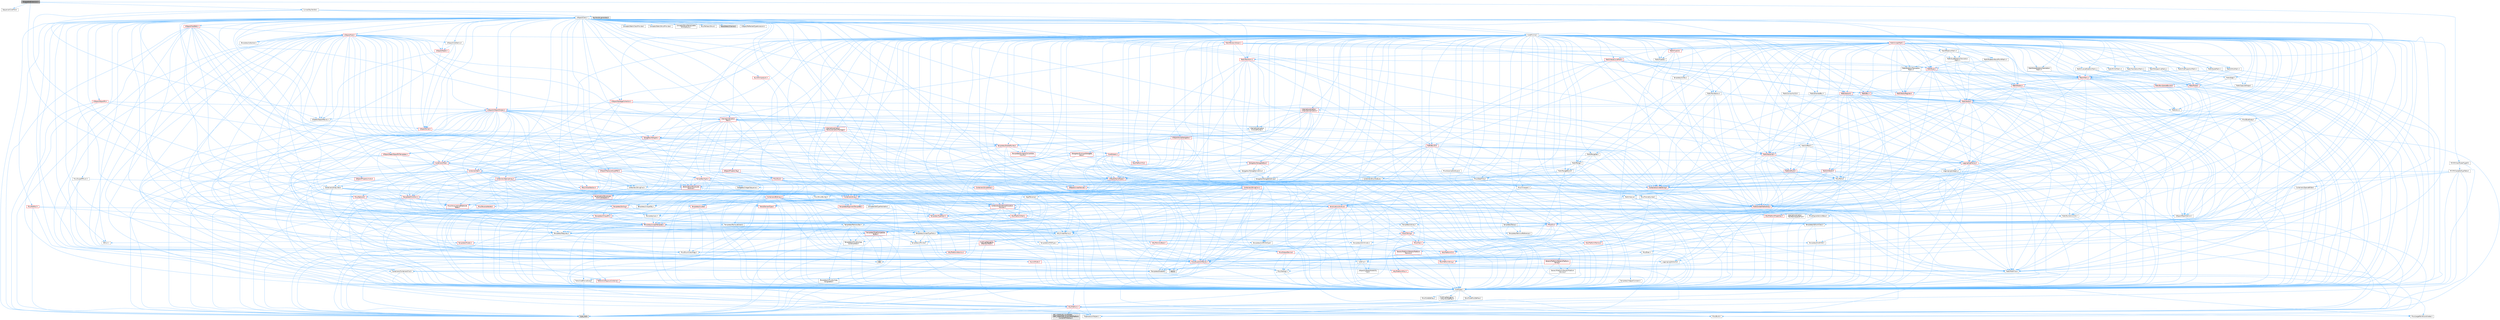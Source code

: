 digraph "ISnappableExtension.h"
{
 // INTERACTIVE_SVG=YES
 // LATEX_PDF_SIZE
  bgcolor="transparent";
  edge [fontname=Helvetica,fontsize=10,labelfontname=Helvetica,labelfontsize=10];
  node [fontname=Helvetica,fontsize=10,shape=box,height=0.2,width=0.4];
  Node1 [id="Node000001",label="ISnappableExtension.h",height=0.2,width=0.4,color="gray40", fillcolor="grey60", style="filled", fontcolor="black",tooltip=" "];
  Node1 -> Node2 [id="edge1_Node000001_Node000002",color="steelblue1",style="solid",tooltip=" "];
  Node2 [id="Node000002",label="SequencerCoreFwd.h",height=0.2,width=0.4,color="grey40", fillcolor="white", style="filled",URL="$d7/dc1/SequencerCoreFwd_8h.html",tooltip=" "];
  Node1 -> Node3 [id="edge2_Node000001_Node000003",color="steelblue1",style="solid",tooltip=" "];
  Node3 [id="Node000003",label="MVVM/ViewModelTypeID.h",height=0.2,width=0.4,color="grey40", fillcolor="white", style="filled",URL="$d7/d3e/ViewModelTypeID_8h.html",tooltip=" "];
  Node3 -> Node4 [id="edge3_Node000003_Node000004",color="steelblue1",style="solid",tooltip=" "];
  Node4 [id="Node000004",label="CoreTypes.h",height=0.2,width=0.4,color="grey40", fillcolor="white", style="filled",URL="$dc/dec/CoreTypes_8h.html",tooltip=" "];
  Node4 -> Node5 [id="edge4_Node000004_Node000005",color="steelblue1",style="solid",tooltip=" "];
  Node5 [id="Node000005",label="HAL/Platform.h",height=0.2,width=0.4,color="red", fillcolor="#FFF0F0", style="filled",URL="$d9/dd0/Platform_8h.html",tooltip=" "];
  Node5 -> Node6 [id="edge5_Node000005_Node000006",color="steelblue1",style="solid",tooltip=" "];
  Node6 [id="Node000006",label="Misc/Build.h",height=0.2,width=0.4,color="grey40", fillcolor="white", style="filled",URL="$d3/dbb/Build_8h.html",tooltip=" "];
  Node5 -> Node7 [id="edge6_Node000005_Node000007",color="steelblue1",style="solid",tooltip=" "];
  Node7 [id="Node000007",label="Misc/LargeWorldCoordinates.h",height=0.2,width=0.4,color="grey40", fillcolor="white", style="filled",URL="$d2/dcb/LargeWorldCoordinates_8h.html",tooltip=" "];
  Node5 -> Node8 [id="edge7_Node000005_Node000008",color="steelblue1",style="solid",tooltip=" "];
  Node8 [id="Node000008",label="type_traits",height=0.2,width=0.4,color="grey60", fillcolor="#E0E0E0", style="filled",tooltip=" "];
  Node5 -> Node9 [id="edge8_Node000005_Node000009",color="steelblue1",style="solid",tooltip=" "];
  Node9 [id="Node000009",label="PreprocessorHelpers.h",height=0.2,width=0.4,color="grey40", fillcolor="white", style="filled",URL="$db/ddb/PreprocessorHelpers_8h.html",tooltip=" "];
  Node5 -> Node10 [id="edge9_Node000005_Node000010",color="steelblue1",style="solid",tooltip=" "];
  Node10 [id="Node000010",label="UBT_COMPILED_PLATFORM\l/UBT_COMPILED_PLATFORMPlatform\lCompilerPreSetup.h",height=0.2,width=0.4,color="grey60", fillcolor="#E0E0E0", style="filled",tooltip=" "];
  Node4 -> Node15 [id="edge10_Node000004_Node000015",color="steelblue1",style="solid",tooltip=" "];
  Node15 [id="Node000015",label="ProfilingDebugging\l/UMemoryDefines.h",height=0.2,width=0.4,color="grey40", fillcolor="white", style="filled",URL="$d2/da2/UMemoryDefines_8h.html",tooltip=" "];
  Node4 -> Node16 [id="edge11_Node000004_Node000016",color="steelblue1",style="solid",tooltip=" "];
  Node16 [id="Node000016",label="Misc/CoreMiscDefines.h",height=0.2,width=0.4,color="grey40", fillcolor="white", style="filled",URL="$da/d38/CoreMiscDefines_8h.html",tooltip=" "];
  Node16 -> Node5 [id="edge12_Node000016_Node000005",color="steelblue1",style="solid",tooltip=" "];
  Node16 -> Node9 [id="edge13_Node000016_Node000009",color="steelblue1",style="solid",tooltip=" "];
  Node4 -> Node17 [id="edge14_Node000004_Node000017",color="steelblue1",style="solid",tooltip=" "];
  Node17 [id="Node000017",label="Misc/CoreDefines.h",height=0.2,width=0.4,color="grey40", fillcolor="white", style="filled",URL="$d3/dd2/CoreDefines_8h.html",tooltip=" "];
  Node3 -> Node18 [id="edge15_Node000003_Node000018",color="steelblue1",style="solid",tooltip=" "];
  Node18 [id="Node000018",label="MVVM/CastableTypeTable.h",height=0.2,width=0.4,color="grey40", fillcolor="white", style="filled",URL="$d4/dab/CastableTypeTable_8h.html",tooltip=" "];
  Node18 -> Node4 [id="edge16_Node000018_Node000004",color="steelblue1",style="solid",tooltip=" "];
  Node18 -> Node5 [id="edge17_Node000018_Node000005",color="steelblue1",style="solid",tooltip=" "];
  Node18 -> Node19 [id="edge18_Node000018_Node000019",color="steelblue1",style="solid",tooltip=" "];
  Node19 [id="Node000019",label="Templates/UnrealTemplate.h",height=0.2,width=0.4,color="red", fillcolor="#FFF0F0", style="filled",URL="$d4/d24/UnrealTemplate_8h.html",tooltip=" "];
  Node19 -> Node4 [id="edge19_Node000019_Node000004",color="steelblue1",style="solid",tooltip=" "];
  Node19 -> Node20 [id="edge20_Node000019_Node000020",color="steelblue1",style="solid",tooltip=" "];
  Node20 [id="Node000020",label="Templates/IsPointer.h",height=0.2,width=0.4,color="grey40", fillcolor="white", style="filled",URL="$d7/d05/IsPointer_8h.html",tooltip=" "];
  Node20 -> Node4 [id="edge21_Node000020_Node000004",color="steelblue1",style="solid",tooltip=" "];
  Node19 -> Node21 [id="edge22_Node000019_Node000021",color="steelblue1",style="solid",tooltip=" "];
  Node21 [id="Node000021",label="HAL/UnrealMemory.h",height=0.2,width=0.4,color="grey40", fillcolor="white", style="filled",URL="$d9/d96/UnrealMemory_8h.html",tooltip=" "];
  Node21 -> Node4 [id="edge23_Node000021_Node000004",color="steelblue1",style="solid",tooltip=" "];
  Node21 -> Node22 [id="edge24_Node000021_Node000022",color="steelblue1",style="solid",tooltip=" "];
  Node22 [id="Node000022",label="GenericPlatform/GenericPlatform\lMemory.h",height=0.2,width=0.4,color="red", fillcolor="#FFF0F0", style="filled",URL="$dd/d22/GenericPlatformMemory_8h.html",tooltip=" "];
  Node22 -> Node23 [id="edge25_Node000022_Node000023",color="steelblue1",style="solid",tooltip=" "];
  Node23 [id="Node000023",label="CoreFwd.h",height=0.2,width=0.4,color="grey40", fillcolor="white", style="filled",URL="$d1/d1e/CoreFwd_8h.html",tooltip=" "];
  Node23 -> Node4 [id="edge26_Node000023_Node000004",color="steelblue1",style="solid",tooltip=" "];
  Node23 -> Node24 [id="edge27_Node000023_Node000024",color="steelblue1",style="solid",tooltip=" "];
  Node24 [id="Node000024",label="Containers/ContainersFwd.h",height=0.2,width=0.4,color="grey40", fillcolor="white", style="filled",URL="$d4/d0a/ContainersFwd_8h.html",tooltip=" "];
  Node24 -> Node5 [id="edge28_Node000024_Node000005",color="steelblue1",style="solid",tooltip=" "];
  Node24 -> Node4 [id="edge29_Node000024_Node000004",color="steelblue1",style="solid",tooltip=" "];
  Node24 -> Node25 [id="edge30_Node000024_Node000025",color="steelblue1",style="solid",tooltip=" "];
  Node25 [id="Node000025",label="Traits/IsContiguousContainer.h",height=0.2,width=0.4,color="red", fillcolor="#FFF0F0", style="filled",URL="$d5/d3c/IsContiguousContainer_8h.html",tooltip=" "];
  Node25 -> Node4 [id="edge31_Node000025_Node000004",color="steelblue1",style="solid",tooltip=" "];
  Node23 -> Node28 [id="edge32_Node000023_Node000028",color="steelblue1",style="solid",tooltip=" "];
  Node28 [id="Node000028",label="Math/MathFwd.h",height=0.2,width=0.4,color="grey40", fillcolor="white", style="filled",URL="$d2/d10/MathFwd_8h.html",tooltip=" "];
  Node28 -> Node5 [id="edge33_Node000028_Node000005",color="steelblue1",style="solid",tooltip=" "];
  Node23 -> Node29 [id="edge34_Node000023_Node000029",color="steelblue1",style="solid",tooltip=" "];
  Node29 [id="Node000029",label="UObject/UObjectHierarchy\lFwd.h",height=0.2,width=0.4,color="grey40", fillcolor="white", style="filled",URL="$d3/d13/UObjectHierarchyFwd_8h.html",tooltip=" "];
  Node22 -> Node4 [id="edge35_Node000022_Node000004",color="steelblue1",style="solid",tooltip=" "];
  Node22 -> Node30 [id="edge36_Node000022_Node000030",color="steelblue1",style="solid",tooltip=" "];
  Node30 [id="Node000030",label="HAL/PlatformString.h",height=0.2,width=0.4,color="red", fillcolor="#FFF0F0", style="filled",URL="$db/db5/PlatformString_8h.html",tooltip=" "];
  Node30 -> Node4 [id="edge37_Node000030_Node000004",color="steelblue1",style="solid",tooltip=" "];
  Node21 -> Node34 [id="edge38_Node000021_Node000034",color="steelblue1",style="solid",tooltip=" "];
  Node34 [id="Node000034",label="HAL/MemoryBase.h",height=0.2,width=0.4,color="red", fillcolor="#FFF0F0", style="filled",URL="$d6/d9f/MemoryBase_8h.html",tooltip=" "];
  Node34 -> Node4 [id="edge39_Node000034_Node000004",color="steelblue1",style="solid",tooltip=" "];
  Node34 -> Node35 [id="edge40_Node000034_Node000035",color="steelblue1",style="solid",tooltip=" "];
  Node35 [id="Node000035",label="HAL/PlatformAtomics.h",height=0.2,width=0.4,color="red", fillcolor="#FFF0F0", style="filled",URL="$d3/d36/PlatformAtomics_8h.html",tooltip=" "];
  Node35 -> Node4 [id="edge41_Node000035_Node000004",color="steelblue1",style="solid",tooltip=" "];
  Node34 -> Node38 [id="edge42_Node000034_Node000038",color="steelblue1",style="solid",tooltip=" "];
  Node38 [id="Node000038",label="HAL/PlatformCrt.h",height=0.2,width=0.4,color="red", fillcolor="#FFF0F0", style="filled",URL="$d8/d75/PlatformCrt_8h.html",tooltip=" "];
  Node38 -> Node39 [id="edge43_Node000038_Node000039",color="steelblue1",style="solid",tooltip=" "];
  Node39 [id="Node000039",label="new",height=0.2,width=0.4,color="grey60", fillcolor="#E0E0E0", style="filled",tooltip=" "];
  Node34 -> Node46 [id="edge44_Node000034_Node000046",color="steelblue1",style="solid",tooltip=" "];
  Node46 [id="Node000046",label="Misc/Exec.h",height=0.2,width=0.4,color="grey40", fillcolor="white", style="filled",URL="$de/ddb/Exec_8h.html",tooltip=" "];
  Node46 -> Node4 [id="edge45_Node000046_Node000004",color="steelblue1",style="solid",tooltip=" "];
  Node46 -> Node47 [id="edge46_Node000046_Node000047",color="steelblue1",style="solid",tooltip=" "];
  Node47 [id="Node000047",label="Misc/AssertionMacros.h",height=0.2,width=0.4,color="red", fillcolor="#FFF0F0", style="filled",URL="$d0/dfa/AssertionMacros_8h.html",tooltip=" "];
  Node47 -> Node4 [id="edge47_Node000047_Node000004",color="steelblue1",style="solid",tooltip=" "];
  Node47 -> Node5 [id="edge48_Node000047_Node000005",color="steelblue1",style="solid",tooltip=" "];
  Node47 -> Node48 [id="edge49_Node000047_Node000048",color="steelblue1",style="solid",tooltip=" "];
  Node48 [id="Node000048",label="HAL/PlatformMisc.h",height=0.2,width=0.4,color="red", fillcolor="#FFF0F0", style="filled",URL="$d0/df5/PlatformMisc_8h.html",tooltip=" "];
  Node48 -> Node4 [id="edge50_Node000048_Node000004",color="steelblue1",style="solid",tooltip=" "];
  Node47 -> Node9 [id="edge51_Node000047_Node000009",color="steelblue1",style="solid",tooltip=" "];
  Node47 -> Node64 [id="edge52_Node000047_Node000064",color="steelblue1",style="solid",tooltip=" "];
  Node64 [id="Node000064",label="Templates/EnableIf.h",height=0.2,width=0.4,color="grey40", fillcolor="white", style="filled",URL="$d7/d60/EnableIf_8h.html",tooltip=" "];
  Node64 -> Node4 [id="edge53_Node000064_Node000004",color="steelblue1",style="solid",tooltip=" "];
  Node47 -> Node70 [id="edge54_Node000047_Node000070",color="steelblue1",style="solid",tooltip=" "];
  Node70 [id="Node000070",label="Misc/VarArgs.h",height=0.2,width=0.4,color="grey40", fillcolor="white", style="filled",URL="$d5/d6f/VarArgs_8h.html",tooltip=" "];
  Node70 -> Node4 [id="edge55_Node000070_Node000004",color="steelblue1",style="solid",tooltip=" "];
  Node47 -> Node77 [id="edge56_Node000047_Node000077",color="steelblue1",style="solid",tooltip=" "];
  Node77 [id="Node000077",label="atomic",height=0.2,width=0.4,color="grey60", fillcolor="#E0E0E0", style="filled",tooltip=" "];
  Node34 -> Node78 [id="edge57_Node000034_Node000078",color="steelblue1",style="solid",tooltip=" "];
  Node78 [id="Node000078",label="Misc/OutputDevice.h",height=0.2,width=0.4,color="red", fillcolor="#FFF0F0", style="filled",URL="$d7/d32/OutputDevice_8h.html",tooltip=" "];
  Node78 -> Node23 [id="edge58_Node000078_Node000023",color="steelblue1",style="solid",tooltip=" "];
  Node78 -> Node4 [id="edge59_Node000078_Node000004",color="steelblue1",style="solid",tooltip=" "];
  Node78 -> Node79 [id="edge60_Node000078_Node000079",color="steelblue1",style="solid",tooltip=" "];
  Node79 [id="Node000079",label="Logging/LogVerbosity.h",height=0.2,width=0.4,color="grey40", fillcolor="white", style="filled",URL="$d2/d8f/LogVerbosity_8h.html",tooltip=" "];
  Node79 -> Node4 [id="edge61_Node000079_Node000004",color="steelblue1",style="solid",tooltip=" "];
  Node78 -> Node70 [id="edge62_Node000078_Node000070",color="steelblue1",style="solid",tooltip=" "];
  Node21 -> Node89 [id="edge63_Node000021_Node000089",color="steelblue1",style="solid",tooltip=" "];
  Node89 [id="Node000089",label="HAL/PlatformMemory.h",height=0.2,width=0.4,color="red", fillcolor="#FFF0F0", style="filled",URL="$de/d68/PlatformMemory_8h.html",tooltip=" "];
  Node89 -> Node4 [id="edge64_Node000089_Node000004",color="steelblue1",style="solid",tooltip=" "];
  Node89 -> Node22 [id="edge65_Node000089_Node000022",color="steelblue1",style="solid",tooltip=" "];
  Node21 -> Node91 [id="edge66_Node000021_Node000091",color="steelblue1",style="solid",tooltip=" "];
  Node91 [id="Node000091",label="ProfilingDebugging\l/MemoryTrace.h",height=0.2,width=0.4,color="red", fillcolor="#FFF0F0", style="filled",URL="$da/dd7/MemoryTrace_8h.html",tooltip=" "];
  Node91 -> Node5 [id="edge67_Node000091_Node000005",color="steelblue1",style="solid",tooltip=" "];
  Node91 -> Node55 [id="edge68_Node000091_Node000055",color="steelblue1",style="solid",tooltip=" "];
  Node55 [id="Node000055",label="Misc/EnumClassFlags.h",height=0.2,width=0.4,color="grey40", fillcolor="white", style="filled",URL="$d8/de7/EnumClassFlags_8h.html",tooltip=" "];
  Node21 -> Node20 [id="edge69_Node000021_Node000020",color="steelblue1",style="solid",tooltip=" "];
  Node19 -> Node94 [id="edge70_Node000019_Node000094",color="steelblue1",style="solid",tooltip=" "];
  Node94 [id="Node000094",label="Templates/UnrealTypeTraits.h",height=0.2,width=0.4,color="grey40", fillcolor="white", style="filled",URL="$d2/d2d/UnrealTypeTraits_8h.html",tooltip=" "];
  Node94 -> Node4 [id="edge71_Node000094_Node000004",color="steelblue1",style="solid",tooltip=" "];
  Node94 -> Node20 [id="edge72_Node000094_Node000020",color="steelblue1",style="solid",tooltip=" "];
  Node94 -> Node47 [id="edge73_Node000094_Node000047",color="steelblue1",style="solid",tooltip=" "];
  Node94 -> Node85 [id="edge74_Node000094_Node000085",color="steelblue1",style="solid",tooltip=" "];
  Node85 [id="Node000085",label="Templates/AndOrNot.h",height=0.2,width=0.4,color="grey40", fillcolor="white", style="filled",URL="$db/d0a/AndOrNot_8h.html",tooltip=" "];
  Node85 -> Node4 [id="edge75_Node000085_Node000004",color="steelblue1",style="solid",tooltip=" "];
  Node94 -> Node64 [id="edge76_Node000094_Node000064",color="steelblue1",style="solid",tooltip=" "];
  Node94 -> Node95 [id="edge77_Node000094_Node000095",color="steelblue1",style="solid",tooltip=" "];
  Node95 [id="Node000095",label="Templates/IsArithmetic.h",height=0.2,width=0.4,color="grey40", fillcolor="white", style="filled",URL="$d2/d5d/IsArithmetic_8h.html",tooltip=" "];
  Node95 -> Node4 [id="edge78_Node000095_Node000004",color="steelblue1",style="solid",tooltip=" "];
  Node94 -> Node67 [id="edge79_Node000094_Node000067",color="steelblue1",style="solid",tooltip=" "];
  Node67 [id="Node000067",label="IsEnum.h",height=0.2,width=0.4,color="grey40", fillcolor="white", style="filled",URL="$d4/de5/IsEnum_8h.html",tooltip=" "];
  Node94 -> Node96 [id="edge80_Node000094_Node000096",color="steelblue1",style="solid",tooltip=" "];
  Node96 [id="Node000096",label="Templates/Models.h",height=0.2,width=0.4,color="red", fillcolor="#FFF0F0", style="filled",URL="$d3/d0c/Models_8h.html",tooltip=" "];
  Node94 -> Node97 [id="edge81_Node000094_Node000097",color="steelblue1",style="solid",tooltip=" "];
  Node97 [id="Node000097",label="Templates/IsPODType.h",height=0.2,width=0.4,color="grey40", fillcolor="white", style="filled",URL="$d7/db1/IsPODType_8h.html",tooltip=" "];
  Node97 -> Node4 [id="edge82_Node000097_Node000004",color="steelblue1",style="solid",tooltip=" "];
  Node94 -> Node98 [id="edge83_Node000094_Node000098",color="steelblue1",style="solid",tooltip=" "];
  Node98 [id="Node000098",label="Templates/IsUECoreType.h",height=0.2,width=0.4,color="grey40", fillcolor="white", style="filled",URL="$d1/db8/IsUECoreType_8h.html",tooltip=" "];
  Node98 -> Node4 [id="edge84_Node000098_Node000004",color="steelblue1",style="solid",tooltip=" "];
  Node98 -> Node8 [id="edge85_Node000098_Node000008",color="steelblue1",style="solid",tooltip=" "];
  Node94 -> Node86 [id="edge86_Node000094_Node000086",color="steelblue1",style="solid",tooltip=" "];
  Node86 [id="Node000086",label="Templates/IsTriviallyCopy\lConstructible.h",height=0.2,width=0.4,color="grey40", fillcolor="white", style="filled",URL="$d3/d78/IsTriviallyCopyConstructible_8h.html",tooltip=" "];
  Node86 -> Node4 [id="edge87_Node000086_Node000004",color="steelblue1",style="solid",tooltip=" "];
  Node86 -> Node8 [id="edge88_Node000086_Node000008",color="steelblue1",style="solid",tooltip=" "];
  Node19 -> Node99 [id="edge89_Node000019_Node000099",color="steelblue1",style="solid",tooltip=" "];
  Node99 [id="Node000099",label="Templates/RemoveReference.h",height=0.2,width=0.4,color="grey40", fillcolor="white", style="filled",URL="$da/dbe/RemoveReference_8h.html",tooltip=" "];
  Node99 -> Node4 [id="edge90_Node000099_Node000004",color="steelblue1",style="solid",tooltip=" "];
  Node19 -> Node72 [id="edge91_Node000019_Node000072",color="steelblue1",style="solid",tooltip=" "];
  Node72 [id="Node000072",label="Templates/Requires.h",height=0.2,width=0.4,color="grey40", fillcolor="white", style="filled",URL="$dc/d96/Requires_8h.html",tooltip=" "];
  Node72 -> Node64 [id="edge92_Node000072_Node000064",color="steelblue1",style="solid",tooltip=" "];
  Node72 -> Node8 [id="edge93_Node000072_Node000008",color="steelblue1",style="solid",tooltip=" "];
  Node19 -> Node100 [id="edge94_Node000019_Node000100",color="steelblue1",style="solid",tooltip=" "];
  Node100 [id="Node000100",label="Templates/TypeCompatible\lBytes.h",height=0.2,width=0.4,color="red", fillcolor="#FFF0F0", style="filled",URL="$df/d0a/TypeCompatibleBytes_8h.html",tooltip=" "];
  Node100 -> Node4 [id="edge95_Node000100_Node000004",color="steelblue1",style="solid",tooltip=" "];
  Node100 -> Node39 [id="edge96_Node000100_Node000039",color="steelblue1",style="solid",tooltip=" "];
  Node100 -> Node8 [id="edge97_Node000100_Node000008",color="steelblue1",style="solid",tooltip=" "];
  Node19 -> Node25 [id="edge98_Node000019_Node000025",color="steelblue1",style="solid",tooltip=" "];
  Node19 -> Node101 [id="edge99_Node000019_Node000101",color="steelblue1",style="solid",tooltip=" "];
  Node101 [id="Node000101",label="Traits/UseBitwiseSwap.h",height=0.2,width=0.4,color="grey40", fillcolor="white", style="filled",URL="$db/df3/UseBitwiseSwap_8h.html",tooltip=" "];
  Node101 -> Node4 [id="edge100_Node000101_Node000004",color="steelblue1",style="solid",tooltip=" "];
  Node101 -> Node8 [id="edge101_Node000101_Node000008",color="steelblue1",style="solid",tooltip=" "];
  Node19 -> Node8 [id="edge102_Node000019_Node000008",color="steelblue1",style="solid",tooltip=" "];
  Node18 -> Node102 [id="edge103_Node000018_Node000102",color="steelblue1",style="solid",tooltip=" "];
  Node102 [id="Node000102",label="Containers/SparseBitSet.h",height=0.2,width=0.4,color="grey40", fillcolor="white", style="filled",URL="$d5/d37/SparseBitSet_8h.html",tooltip=" "];
  Node102 -> Node4 [id="edge104_Node000102_Node000004",color="steelblue1",style="solid",tooltip=" "];
  Node102 -> Node19 [id="edge105_Node000102_Node000019",color="steelblue1",style="solid",tooltip=" "];
  Node102 -> Node103 [id="edge106_Node000102_Node000103",color="steelblue1",style="solid",tooltip=" "];
  Node103 [id="Node000103",label="Containers/Array.h",height=0.2,width=0.4,color="red", fillcolor="#FFF0F0", style="filled",URL="$df/dd0/Array_8h.html",tooltip=" "];
  Node103 -> Node4 [id="edge107_Node000103_Node000004",color="steelblue1",style="solid",tooltip=" "];
  Node103 -> Node47 [id="edge108_Node000103_Node000047",color="steelblue1",style="solid",tooltip=" "];
  Node103 -> Node104 [id="edge109_Node000103_Node000104",color="steelblue1",style="solid",tooltip=" "];
  Node104 [id="Node000104",label="Misc/IntrusiveUnsetOptional\lState.h",height=0.2,width=0.4,color="red", fillcolor="#FFF0F0", style="filled",URL="$d2/d0a/IntrusiveUnsetOptionalState_8h.html",tooltip=" "];
  Node103 -> Node106 [id="edge110_Node000103_Node000106",color="steelblue1",style="solid",tooltip=" "];
  Node106 [id="Node000106",label="Misc/ReverseIterate.h",height=0.2,width=0.4,color="red", fillcolor="#FFF0F0", style="filled",URL="$db/de3/ReverseIterate_8h.html",tooltip=" "];
  Node106 -> Node5 [id="edge111_Node000106_Node000005",color="steelblue1",style="solid",tooltip=" "];
  Node103 -> Node21 [id="edge112_Node000103_Node000021",color="steelblue1",style="solid",tooltip=" "];
  Node103 -> Node94 [id="edge113_Node000103_Node000094",color="steelblue1",style="solid",tooltip=" "];
  Node103 -> Node19 [id="edge114_Node000103_Node000019",color="steelblue1",style="solid",tooltip=" "];
  Node103 -> Node109 [id="edge115_Node000103_Node000109",color="steelblue1",style="solid",tooltip=" "];
  Node109 [id="Node000109",label="Containers/ContainerAllocation\lPolicies.h",height=0.2,width=0.4,color="red", fillcolor="#FFF0F0", style="filled",URL="$d7/dff/ContainerAllocationPolicies_8h.html",tooltip=" "];
  Node109 -> Node4 [id="edge116_Node000109_Node000004",color="steelblue1",style="solid",tooltip=" "];
  Node109 -> Node109 [id="edge117_Node000109_Node000109",color="steelblue1",style="solid",tooltip=" "];
  Node109 -> Node111 [id="edge118_Node000109_Node000111",color="steelblue1",style="solid",tooltip=" "];
  Node111 [id="Node000111",label="HAL/PlatformMath.h",height=0.2,width=0.4,color="red", fillcolor="#FFF0F0", style="filled",URL="$dc/d53/PlatformMath_8h.html",tooltip=" "];
  Node111 -> Node4 [id="edge119_Node000111_Node000004",color="steelblue1",style="solid",tooltip=" "];
  Node109 -> Node21 [id="edge120_Node000109_Node000021",color="steelblue1",style="solid",tooltip=" "];
  Node109 -> Node53 [id="edge121_Node000109_Node000053",color="steelblue1",style="solid",tooltip=" "];
  Node53 [id="Node000053",label="Math/NumericLimits.h",height=0.2,width=0.4,color="grey40", fillcolor="white", style="filled",URL="$df/d1b/NumericLimits_8h.html",tooltip=" "];
  Node53 -> Node4 [id="edge122_Node000053_Node000004",color="steelblue1",style="solid",tooltip=" "];
  Node109 -> Node47 [id="edge123_Node000109_Node000047",color="steelblue1",style="solid",tooltip=" "];
  Node109 -> Node120 [id="edge124_Node000109_Node000120",color="steelblue1",style="solid",tooltip=" "];
  Node120 [id="Node000120",label="Templates/MemoryOps.h",height=0.2,width=0.4,color="grey40", fillcolor="white", style="filled",URL="$db/dea/MemoryOps_8h.html",tooltip=" "];
  Node120 -> Node4 [id="edge125_Node000120_Node000004",color="steelblue1",style="solid",tooltip=" "];
  Node120 -> Node21 [id="edge126_Node000120_Node000021",color="steelblue1",style="solid",tooltip=" "];
  Node120 -> Node87 [id="edge127_Node000120_Node000087",color="steelblue1",style="solid",tooltip=" "];
  Node87 [id="Node000087",label="Templates/IsTriviallyCopy\lAssignable.h",height=0.2,width=0.4,color="grey40", fillcolor="white", style="filled",URL="$d2/df2/IsTriviallyCopyAssignable_8h.html",tooltip=" "];
  Node87 -> Node4 [id="edge128_Node000087_Node000004",color="steelblue1",style="solid",tooltip=" "];
  Node87 -> Node8 [id="edge129_Node000087_Node000008",color="steelblue1",style="solid",tooltip=" "];
  Node120 -> Node86 [id="edge130_Node000120_Node000086",color="steelblue1",style="solid",tooltip=" "];
  Node120 -> Node72 [id="edge131_Node000120_Node000072",color="steelblue1",style="solid",tooltip=" "];
  Node120 -> Node94 [id="edge132_Node000120_Node000094",color="steelblue1",style="solid",tooltip=" "];
  Node120 -> Node101 [id="edge133_Node000120_Node000101",color="steelblue1",style="solid",tooltip=" "];
  Node120 -> Node39 [id="edge134_Node000120_Node000039",color="steelblue1",style="solid",tooltip=" "];
  Node120 -> Node8 [id="edge135_Node000120_Node000008",color="steelblue1",style="solid",tooltip=" "];
  Node109 -> Node100 [id="edge136_Node000109_Node000100",color="steelblue1",style="solid",tooltip=" "];
  Node109 -> Node8 [id="edge137_Node000109_Node000008",color="steelblue1",style="solid",tooltip=" "];
  Node103 -> Node122 [id="edge138_Node000103_Node000122",color="steelblue1",style="solid",tooltip=" "];
  Node122 [id="Node000122",label="Serialization/Archive.h",height=0.2,width=0.4,color="red", fillcolor="#FFF0F0", style="filled",URL="$d7/d3b/Archive_8h.html",tooltip=" "];
  Node122 -> Node23 [id="edge139_Node000122_Node000023",color="steelblue1",style="solid",tooltip=" "];
  Node122 -> Node4 [id="edge140_Node000122_Node000004",color="steelblue1",style="solid",tooltip=" "];
  Node122 -> Node123 [id="edge141_Node000122_Node000123",color="steelblue1",style="solid",tooltip=" "];
  Node123 [id="Node000123",label="HAL/PlatformProperties.h",height=0.2,width=0.4,color="red", fillcolor="#FFF0F0", style="filled",URL="$d9/db0/PlatformProperties_8h.html",tooltip=" "];
  Node123 -> Node4 [id="edge142_Node000123_Node000004",color="steelblue1",style="solid",tooltip=" "];
  Node122 -> Node126 [id="edge143_Node000122_Node000126",color="steelblue1",style="solid",tooltip=" "];
  Node126 [id="Node000126",label="Internationalization\l/TextNamespaceFwd.h",height=0.2,width=0.4,color="grey40", fillcolor="white", style="filled",URL="$d8/d97/TextNamespaceFwd_8h.html",tooltip=" "];
  Node126 -> Node4 [id="edge144_Node000126_Node000004",color="steelblue1",style="solid",tooltip=" "];
  Node122 -> Node28 [id="edge145_Node000122_Node000028",color="steelblue1",style="solid",tooltip=" "];
  Node122 -> Node47 [id="edge146_Node000122_Node000047",color="steelblue1",style="solid",tooltip=" "];
  Node122 -> Node6 [id="edge147_Node000122_Node000006",color="steelblue1",style="solid",tooltip=" "];
  Node122 -> Node127 [id="edge148_Node000122_Node000127",color="steelblue1",style="solid",tooltip=" "];
  Node127 [id="Node000127",label="Misc/EngineVersionBase.h",height=0.2,width=0.4,color="grey40", fillcolor="white", style="filled",URL="$d5/d2b/EngineVersionBase_8h.html",tooltip=" "];
  Node127 -> Node4 [id="edge149_Node000127_Node000004",color="steelblue1",style="solid",tooltip=" "];
  Node122 -> Node70 [id="edge150_Node000122_Node000070",color="steelblue1",style="solid",tooltip=" "];
  Node122 -> Node64 [id="edge151_Node000122_Node000064",color="steelblue1",style="solid",tooltip=" "];
  Node122 -> Node130 [id="edge152_Node000122_Node000130",color="steelblue1",style="solid",tooltip=" "];
  Node130 [id="Node000130",label="Templates/IsEnumClass.h",height=0.2,width=0.4,color="grey40", fillcolor="white", style="filled",URL="$d7/d15/IsEnumClass_8h.html",tooltip=" "];
  Node130 -> Node4 [id="edge153_Node000130_Node000004",color="steelblue1",style="solid",tooltip=" "];
  Node130 -> Node85 [id="edge154_Node000130_Node000085",color="steelblue1",style="solid",tooltip=" "];
  Node122 -> Node19 [id="edge155_Node000122_Node000019",color="steelblue1",style="solid",tooltip=" "];
  Node122 -> Node131 [id="edge156_Node000122_Node000131",color="steelblue1",style="solid",tooltip=" "];
  Node131 [id="Node000131",label="UObject/ObjectVersion.h",height=0.2,width=0.4,color="grey40", fillcolor="white", style="filled",URL="$da/d63/ObjectVersion_8h.html",tooltip=" "];
  Node131 -> Node4 [id="edge157_Node000131_Node000004",color="steelblue1",style="solid",tooltip=" "];
  Node103 -> Node159 [id="edge158_Node000103_Node000159",color="steelblue1",style="solid",tooltip=" "];
  Node159 [id="Node000159",label="Concepts/GetTypeHashable.h",height=0.2,width=0.4,color="grey40", fillcolor="white", style="filled",URL="$d3/da2/GetTypeHashable_8h.html",tooltip=" "];
  Node159 -> Node4 [id="edge159_Node000159_Node000004",color="steelblue1",style="solid",tooltip=" "];
  Node159 -> Node137 [id="edge160_Node000159_Node000137",color="steelblue1",style="solid",tooltip=" "];
  Node137 [id="Node000137",label="Templates/TypeHash.h",height=0.2,width=0.4,color="red", fillcolor="#FFF0F0", style="filled",URL="$d1/d62/TypeHash_8h.html",tooltip=" "];
  Node137 -> Node4 [id="edge161_Node000137_Node000004",color="steelblue1",style="solid",tooltip=" "];
  Node137 -> Node72 [id="edge162_Node000137_Node000072",color="steelblue1",style="solid",tooltip=" "];
  Node137 -> Node138 [id="edge163_Node000137_Node000138",color="steelblue1",style="solid",tooltip=" "];
  Node138 [id="Node000138",label="Misc/Crc.h",height=0.2,width=0.4,color="red", fillcolor="#FFF0F0", style="filled",URL="$d4/dd2/Crc_8h.html",tooltip=" "];
  Node138 -> Node4 [id="edge164_Node000138_Node000004",color="steelblue1",style="solid",tooltip=" "];
  Node138 -> Node30 [id="edge165_Node000138_Node000030",color="steelblue1",style="solid",tooltip=" "];
  Node138 -> Node47 [id="edge166_Node000138_Node000047",color="steelblue1",style="solid",tooltip=" "];
  Node138 -> Node139 [id="edge167_Node000138_Node000139",color="steelblue1",style="solid",tooltip=" "];
  Node139 [id="Node000139",label="Misc/CString.h",height=0.2,width=0.4,color="red", fillcolor="#FFF0F0", style="filled",URL="$d2/d49/CString_8h.html",tooltip=" "];
  Node139 -> Node4 [id="edge168_Node000139_Node000004",color="steelblue1",style="solid",tooltip=" "];
  Node139 -> Node38 [id="edge169_Node000139_Node000038",color="steelblue1",style="solid",tooltip=" "];
  Node139 -> Node30 [id="edge170_Node000139_Node000030",color="steelblue1",style="solid",tooltip=" "];
  Node139 -> Node47 [id="edge171_Node000139_Node000047",color="steelblue1",style="solid",tooltip=" "];
  Node139 -> Node140 [id="edge172_Node000139_Node000140",color="steelblue1",style="solid",tooltip=" "];
  Node140 [id="Node000140",label="Misc/Char.h",height=0.2,width=0.4,color="red", fillcolor="#FFF0F0", style="filled",URL="$d0/d58/Char_8h.html",tooltip=" "];
  Node140 -> Node4 [id="edge173_Node000140_Node000004",color="steelblue1",style="solid",tooltip=" "];
  Node140 -> Node8 [id="edge174_Node000140_Node000008",color="steelblue1",style="solid",tooltip=" "];
  Node139 -> Node70 [id="edge175_Node000139_Node000070",color="steelblue1",style="solid",tooltip=" "];
  Node138 -> Node140 [id="edge176_Node000138_Node000140",color="steelblue1",style="solid",tooltip=" "];
  Node138 -> Node94 [id="edge177_Node000138_Node000094",color="steelblue1",style="solid",tooltip=" "];
  Node137 -> Node8 [id="edge178_Node000137_Node000008",color="steelblue1",style="solid",tooltip=" "];
  Node103 -> Node148 [id="edge179_Node000103_Node000148",color="steelblue1",style="solid",tooltip=" "];
  Node148 [id="Node000148",label="Templates/Invoke.h",height=0.2,width=0.4,color="red", fillcolor="#FFF0F0", style="filled",URL="$d7/deb/Invoke_8h.html",tooltip=" "];
  Node148 -> Node4 [id="edge180_Node000148_Node000004",color="steelblue1",style="solid",tooltip=" "];
  Node148 -> Node19 [id="edge181_Node000148_Node000019",color="steelblue1",style="solid",tooltip=" "];
  Node148 -> Node8 [id="edge182_Node000148_Node000008",color="steelblue1",style="solid",tooltip=" "];
  Node103 -> Node153 [id="edge183_Node000103_Node000153",color="steelblue1",style="solid",tooltip=" "];
  Node153 [id="Node000153",label="Templates/Less.h",height=0.2,width=0.4,color="grey40", fillcolor="white", style="filled",URL="$de/dc8/Less_8h.html",tooltip=" "];
  Node153 -> Node4 [id="edge184_Node000153_Node000004",color="steelblue1",style="solid",tooltip=" "];
  Node153 -> Node19 [id="edge185_Node000153_Node000019",color="steelblue1",style="solid",tooltip=" "];
  Node103 -> Node72 [id="edge186_Node000103_Node000072",color="steelblue1",style="solid",tooltip=" "];
  Node103 -> Node161 [id="edge187_Node000103_Node000161",color="steelblue1",style="solid",tooltip=" "];
  Node161 [id="Node000161",label="Templates/Sorting.h",height=0.2,width=0.4,color="red", fillcolor="#FFF0F0", style="filled",URL="$d3/d9e/Sorting_8h.html",tooltip=" "];
  Node161 -> Node4 [id="edge188_Node000161_Node000004",color="steelblue1",style="solid",tooltip=" "];
  Node161 -> Node111 [id="edge189_Node000161_Node000111",color="steelblue1",style="solid",tooltip=" "];
  Node161 -> Node153 [id="edge190_Node000161_Node000153",color="steelblue1",style="solid",tooltip=" "];
  Node103 -> Node165 [id="edge191_Node000103_Node000165",color="steelblue1",style="solid",tooltip=" "];
  Node165 [id="Node000165",label="Templates/AlignmentTemplates.h",height=0.2,width=0.4,color="red", fillcolor="#FFF0F0", style="filled",URL="$dd/d32/AlignmentTemplates_8h.html",tooltip=" "];
  Node165 -> Node4 [id="edge192_Node000165_Node000004",color="steelblue1",style="solid",tooltip=" "];
  Node165 -> Node20 [id="edge193_Node000165_Node000020",color="steelblue1",style="solid",tooltip=" "];
  Node103 -> Node51 [id="edge194_Node000103_Node000051",color="steelblue1",style="solid",tooltip=" "];
  Node51 [id="Node000051",label="Traits/ElementType.h",height=0.2,width=0.4,color="red", fillcolor="#FFF0F0", style="filled",URL="$d5/d4f/ElementType_8h.html",tooltip=" "];
  Node51 -> Node5 [id="edge195_Node000051_Node000005",color="steelblue1",style="solid",tooltip=" "];
  Node51 -> Node8 [id="edge196_Node000051_Node000008",color="steelblue1",style="solid",tooltip=" "];
  Node103 -> Node8 [id="edge197_Node000103_Node000008",color="steelblue1",style="solid",tooltip=" "];
  Node18 -> Node166 [id="edge198_Node000018_Node000166",color="steelblue1",style="solid",tooltip=" "];
  Node166 [id="Node000166",label="UObject/NameTypes.h",height=0.2,width=0.4,color="red", fillcolor="#FFF0F0", style="filled",URL="$d6/d35/NameTypes_8h.html",tooltip=" "];
  Node166 -> Node4 [id="edge199_Node000166_Node000004",color="steelblue1",style="solid",tooltip=" "];
  Node166 -> Node47 [id="edge200_Node000166_Node000047",color="steelblue1",style="solid",tooltip=" "];
  Node166 -> Node21 [id="edge201_Node000166_Node000021",color="steelblue1",style="solid",tooltip=" "];
  Node166 -> Node94 [id="edge202_Node000166_Node000094",color="steelblue1",style="solid",tooltip=" "];
  Node166 -> Node19 [id="edge203_Node000166_Node000019",color="steelblue1",style="solid",tooltip=" "];
  Node166 -> Node167 [id="edge204_Node000166_Node000167",color="steelblue1",style="solid",tooltip=" "];
  Node167 [id="Node000167",label="Containers/UnrealString.h",height=0.2,width=0.4,color="red", fillcolor="#FFF0F0", style="filled",URL="$d5/dba/UnrealString_8h.html",tooltip=" "];
  Node166 -> Node171 [id="edge205_Node000166_Node000171",color="steelblue1",style="solid",tooltip=" "];
  Node171 [id="Node000171",label="HAL/CriticalSection.h",height=0.2,width=0.4,color="red", fillcolor="#FFF0F0", style="filled",URL="$d6/d90/CriticalSection_8h.html",tooltip=" "];
  Node166 -> Node174 [id="edge206_Node000166_Node000174",color="steelblue1",style="solid",tooltip=" "];
  Node174 [id="Node000174",label="Containers/StringConv.h",height=0.2,width=0.4,color="red", fillcolor="#FFF0F0", style="filled",URL="$d3/ddf/StringConv_8h.html",tooltip=" "];
  Node174 -> Node4 [id="edge207_Node000174_Node000004",color="steelblue1",style="solid",tooltip=" "];
  Node174 -> Node47 [id="edge208_Node000174_Node000047",color="steelblue1",style="solid",tooltip=" "];
  Node174 -> Node109 [id="edge209_Node000174_Node000109",color="steelblue1",style="solid",tooltip=" "];
  Node174 -> Node103 [id="edge210_Node000174_Node000103",color="steelblue1",style="solid",tooltip=" "];
  Node174 -> Node139 [id="edge211_Node000174_Node000139",color="steelblue1",style="solid",tooltip=" "];
  Node174 -> Node175 [id="edge212_Node000174_Node000175",color="steelblue1",style="solid",tooltip=" "];
  Node175 [id="Node000175",label="Templates/IsArray.h",height=0.2,width=0.4,color="grey40", fillcolor="white", style="filled",URL="$d8/d8d/IsArray_8h.html",tooltip=" "];
  Node175 -> Node4 [id="edge213_Node000175_Node000004",color="steelblue1",style="solid",tooltip=" "];
  Node174 -> Node19 [id="edge214_Node000174_Node000019",color="steelblue1",style="solid",tooltip=" "];
  Node174 -> Node94 [id="edge215_Node000174_Node000094",color="steelblue1",style="solid",tooltip=" "];
  Node174 -> Node51 [id="edge216_Node000174_Node000051",color="steelblue1",style="solid",tooltip=" "];
  Node174 -> Node25 [id="edge217_Node000174_Node000025",color="steelblue1",style="solid",tooltip=" "];
  Node174 -> Node8 [id="edge218_Node000174_Node000008",color="steelblue1",style="solid",tooltip=" "];
  Node166 -> Node50 [id="edge219_Node000166_Node000050",color="steelblue1",style="solid",tooltip=" "];
  Node50 [id="Node000050",label="Containers/StringFwd.h",height=0.2,width=0.4,color="grey40", fillcolor="white", style="filled",URL="$df/d37/StringFwd_8h.html",tooltip=" "];
  Node50 -> Node4 [id="edge220_Node000050_Node000004",color="steelblue1",style="solid",tooltip=" "];
  Node50 -> Node51 [id="edge221_Node000050_Node000051",color="steelblue1",style="solid",tooltip=" "];
  Node50 -> Node25 [id="edge222_Node000050_Node000025",color="steelblue1",style="solid",tooltip=" "];
  Node166 -> Node176 [id="edge223_Node000166_Node000176",color="steelblue1",style="solid",tooltip=" "];
  Node176 [id="Node000176",label="UObject/UnrealNames.h",height=0.2,width=0.4,color="red", fillcolor="#FFF0F0", style="filled",URL="$d8/db1/UnrealNames_8h.html",tooltip=" "];
  Node176 -> Node4 [id="edge224_Node000176_Node000004",color="steelblue1",style="solid",tooltip=" "];
  Node166 -> Node104 [id="edge225_Node000166_Node000104",color="steelblue1",style="solid",tooltip=" "];
  Node18 -> Node8 [id="edge226_Node000018_Node000008",color="steelblue1",style="solid",tooltip=" "];
  Node1 -> Node184 [id="edge227_Node000001_Node000184",color="steelblue1",style="solid",tooltip=" "];
  Node184 [id="Node000184",label="Curves/KeyHandle.h",height=0.2,width=0.4,color="grey40", fillcolor="white", style="filled",URL="$da/d21/KeyHandle_8h.html",tooltip=" "];
  Node184 -> Node185 [id="edge228_Node000184_Node000185",color="steelblue1",style="solid",tooltip=" "];
  Node185 [id="Node000185",label="CoreMinimal.h",height=0.2,width=0.4,color="grey40", fillcolor="white", style="filled",URL="$d7/d67/CoreMinimal_8h.html",tooltip=" "];
  Node185 -> Node4 [id="edge229_Node000185_Node000004",color="steelblue1",style="solid",tooltip=" "];
  Node185 -> Node23 [id="edge230_Node000185_Node000023",color="steelblue1",style="solid",tooltip=" "];
  Node185 -> Node29 [id="edge231_Node000185_Node000029",color="steelblue1",style="solid",tooltip=" "];
  Node185 -> Node24 [id="edge232_Node000185_Node000024",color="steelblue1",style="solid",tooltip=" "];
  Node185 -> Node70 [id="edge233_Node000185_Node000070",color="steelblue1",style="solid",tooltip=" "];
  Node185 -> Node79 [id="edge234_Node000185_Node000079",color="steelblue1",style="solid",tooltip=" "];
  Node185 -> Node78 [id="edge235_Node000185_Node000078",color="steelblue1",style="solid",tooltip=" "];
  Node185 -> Node38 [id="edge236_Node000185_Node000038",color="steelblue1",style="solid",tooltip=" "];
  Node185 -> Node48 [id="edge237_Node000185_Node000048",color="steelblue1",style="solid",tooltip=" "];
  Node185 -> Node47 [id="edge238_Node000185_Node000047",color="steelblue1",style="solid",tooltip=" "];
  Node185 -> Node20 [id="edge239_Node000185_Node000020",color="steelblue1",style="solid",tooltip=" "];
  Node185 -> Node89 [id="edge240_Node000185_Node000089",color="steelblue1",style="solid",tooltip=" "];
  Node185 -> Node35 [id="edge241_Node000185_Node000035",color="steelblue1",style="solid",tooltip=" "];
  Node185 -> Node46 [id="edge242_Node000185_Node000046",color="steelblue1",style="solid",tooltip=" "];
  Node185 -> Node34 [id="edge243_Node000185_Node000034",color="steelblue1",style="solid",tooltip=" "];
  Node185 -> Node21 [id="edge244_Node000185_Node000021",color="steelblue1",style="solid",tooltip=" "];
  Node185 -> Node95 [id="edge245_Node000185_Node000095",color="steelblue1",style="solid",tooltip=" "];
  Node185 -> Node85 [id="edge246_Node000185_Node000085",color="steelblue1",style="solid",tooltip=" "];
  Node185 -> Node97 [id="edge247_Node000185_Node000097",color="steelblue1",style="solid",tooltip=" "];
  Node185 -> Node98 [id="edge248_Node000185_Node000098",color="steelblue1",style="solid",tooltip=" "];
  Node185 -> Node86 [id="edge249_Node000185_Node000086",color="steelblue1",style="solid",tooltip=" "];
  Node185 -> Node94 [id="edge250_Node000185_Node000094",color="steelblue1",style="solid",tooltip=" "];
  Node185 -> Node64 [id="edge251_Node000185_Node000064",color="steelblue1",style="solid",tooltip=" "];
  Node185 -> Node99 [id="edge252_Node000185_Node000099",color="steelblue1",style="solid",tooltip=" "];
  Node185 -> Node186 [id="edge253_Node000185_Node000186",color="steelblue1",style="solid",tooltip=" "];
  Node186 [id="Node000186",label="Templates/IntegralConstant.h",height=0.2,width=0.4,color="grey40", fillcolor="white", style="filled",URL="$db/d1b/IntegralConstant_8h.html",tooltip=" "];
  Node186 -> Node4 [id="edge254_Node000186_Node000004",color="steelblue1",style="solid",tooltip=" "];
  Node185 -> Node187 [id="edge255_Node000185_Node000187",color="steelblue1",style="solid",tooltip=" "];
  Node187 [id="Node000187",label="Templates/IsClass.h",height=0.2,width=0.4,color="grey40", fillcolor="white", style="filled",URL="$db/dcb/IsClass_8h.html",tooltip=" "];
  Node187 -> Node4 [id="edge256_Node000187_Node000004",color="steelblue1",style="solid",tooltip=" "];
  Node185 -> Node100 [id="edge257_Node000185_Node000100",color="steelblue1",style="solid",tooltip=" "];
  Node185 -> Node25 [id="edge258_Node000185_Node000025",color="steelblue1",style="solid",tooltip=" "];
  Node185 -> Node19 [id="edge259_Node000185_Node000019",color="steelblue1",style="solid",tooltip=" "];
  Node185 -> Node53 [id="edge260_Node000185_Node000053",color="steelblue1",style="solid",tooltip=" "];
  Node185 -> Node111 [id="edge261_Node000185_Node000111",color="steelblue1",style="solid",tooltip=" "];
  Node185 -> Node87 [id="edge262_Node000185_Node000087",color="steelblue1",style="solid",tooltip=" "];
  Node185 -> Node120 [id="edge263_Node000185_Node000120",color="steelblue1",style="solid",tooltip=" "];
  Node185 -> Node109 [id="edge264_Node000185_Node000109",color="steelblue1",style="solid",tooltip=" "];
  Node185 -> Node130 [id="edge265_Node000185_Node000130",color="steelblue1",style="solid",tooltip=" "];
  Node185 -> Node123 [id="edge266_Node000185_Node000123",color="steelblue1",style="solid",tooltip=" "];
  Node185 -> Node127 [id="edge267_Node000185_Node000127",color="steelblue1",style="solid",tooltip=" "];
  Node185 -> Node126 [id="edge268_Node000185_Node000126",color="steelblue1",style="solid",tooltip=" "];
  Node185 -> Node122 [id="edge269_Node000185_Node000122",color="steelblue1",style="solid",tooltip=" "];
  Node185 -> Node153 [id="edge270_Node000185_Node000153",color="steelblue1",style="solid",tooltip=" "];
  Node185 -> Node161 [id="edge271_Node000185_Node000161",color="steelblue1",style="solid",tooltip=" "];
  Node185 -> Node140 [id="edge272_Node000185_Node000140",color="steelblue1",style="solid",tooltip=" "];
  Node185 -> Node188 [id="edge273_Node000185_Node000188",color="steelblue1",style="solid",tooltip=" "];
  Node188 [id="Node000188",label="GenericPlatform/GenericPlatform\lStricmp.h",height=0.2,width=0.4,color="grey40", fillcolor="white", style="filled",URL="$d2/d86/GenericPlatformStricmp_8h.html",tooltip=" "];
  Node188 -> Node4 [id="edge274_Node000188_Node000004",color="steelblue1",style="solid",tooltip=" "];
  Node185 -> Node189 [id="edge275_Node000185_Node000189",color="steelblue1",style="solid",tooltip=" "];
  Node189 [id="Node000189",label="GenericPlatform/GenericPlatform\lString.h",height=0.2,width=0.4,color="red", fillcolor="#FFF0F0", style="filled",URL="$dd/d20/GenericPlatformString_8h.html",tooltip=" "];
  Node189 -> Node4 [id="edge276_Node000189_Node000004",color="steelblue1",style="solid",tooltip=" "];
  Node189 -> Node188 [id="edge277_Node000189_Node000188",color="steelblue1",style="solid",tooltip=" "];
  Node189 -> Node64 [id="edge278_Node000189_Node000064",color="steelblue1",style="solid",tooltip=" "];
  Node189 -> Node8 [id="edge279_Node000189_Node000008",color="steelblue1",style="solid",tooltip=" "];
  Node185 -> Node30 [id="edge280_Node000185_Node000030",color="steelblue1",style="solid",tooltip=" "];
  Node185 -> Node139 [id="edge281_Node000185_Node000139",color="steelblue1",style="solid",tooltip=" "];
  Node185 -> Node138 [id="edge282_Node000185_Node000138",color="steelblue1",style="solid",tooltip=" "];
  Node185 -> Node164 [id="edge283_Node000185_Node000164",color="steelblue1",style="solid",tooltip=" "];
  Node164 [id="Node000164",label="Math/UnrealMathUtility.h",height=0.2,width=0.4,color="red", fillcolor="#FFF0F0", style="filled",URL="$db/db8/UnrealMathUtility_8h.html",tooltip=" "];
  Node164 -> Node4 [id="edge284_Node000164_Node000004",color="steelblue1",style="solid",tooltip=" "];
  Node164 -> Node47 [id="edge285_Node000164_Node000047",color="steelblue1",style="solid",tooltip=" "];
  Node164 -> Node111 [id="edge286_Node000164_Node000111",color="steelblue1",style="solid",tooltip=" "];
  Node164 -> Node28 [id="edge287_Node000164_Node000028",color="steelblue1",style="solid",tooltip=" "];
  Node164 -> Node72 [id="edge288_Node000164_Node000072",color="steelblue1",style="solid",tooltip=" "];
  Node185 -> Node167 [id="edge289_Node000185_Node000167",color="steelblue1",style="solid",tooltip=" "];
  Node185 -> Node103 [id="edge290_Node000185_Node000103",color="steelblue1",style="solid",tooltip=" "];
  Node185 -> Node190 [id="edge291_Node000185_Node000190",color="steelblue1",style="solid",tooltip=" "];
  Node190 [id="Node000190",label="Misc/FrameNumber.h",height=0.2,width=0.4,color="grey40", fillcolor="white", style="filled",URL="$dd/dbd/FrameNumber_8h.html",tooltip=" "];
  Node190 -> Node4 [id="edge292_Node000190_Node000004",color="steelblue1",style="solid",tooltip=" "];
  Node190 -> Node53 [id="edge293_Node000190_Node000053",color="steelblue1",style="solid",tooltip=" "];
  Node190 -> Node164 [id="edge294_Node000190_Node000164",color="steelblue1",style="solid",tooltip=" "];
  Node190 -> Node64 [id="edge295_Node000190_Node000064",color="steelblue1",style="solid",tooltip=" "];
  Node190 -> Node94 [id="edge296_Node000190_Node000094",color="steelblue1",style="solid",tooltip=" "];
  Node185 -> Node191 [id="edge297_Node000185_Node000191",color="steelblue1",style="solid",tooltip=" "];
  Node191 [id="Node000191",label="Misc/Timespan.h",height=0.2,width=0.4,color="grey40", fillcolor="white", style="filled",URL="$da/dd9/Timespan_8h.html",tooltip=" "];
  Node191 -> Node4 [id="edge298_Node000191_Node000004",color="steelblue1",style="solid",tooltip=" "];
  Node191 -> Node192 [id="edge299_Node000191_Node000192",color="steelblue1",style="solid",tooltip=" "];
  Node192 [id="Node000192",label="Math/Interval.h",height=0.2,width=0.4,color="grey40", fillcolor="white", style="filled",URL="$d1/d55/Interval_8h.html",tooltip=" "];
  Node192 -> Node4 [id="edge300_Node000192_Node000004",color="steelblue1",style="solid",tooltip=" "];
  Node192 -> Node95 [id="edge301_Node000192_Node000095",color="steelblue1",style="solid",tooltip=" "];
  Node192 -> Node94 [id="edge302_Node000192_Node000094",color="steelblue1",style="solid",tooltip=" "];
  Node192 -> Node53 [id="edge303_Node000192_Node000053",color="steelblue1",style="solid",tooltip=" "];
  Node192 -> Node164 [id="edge304_Node000192_Node000164",color="steelblue1",style="solid",tooltip=" "];
  Node191 -> Node164 [id="edge305_Node000191_Node000164",color="steelblue1",style="solid",tooltip=" "];
  Node191 -> Node47 [id="edge306_Node000191_Node000047",color="steelblue1",style="solid",tooltip=" "];
  Node185 -> Node174 [id="edge307_Node000185_Node000174",color="steelblue1",style="solid",tooltip=" "];
  Node185 -> Node176 [id="edge308_Node000185_Node000176",color="steelblue1",style="solid",tooltip=" "];
  Node185 -> Node166 [id="edge309_Node000185_Node000166",color="steelblue1",style="solid",tooltip=" "];
  Node185 -> Node193 [id="edge310_Node000185_Node000193",color="steelblue1",style="solid",tooltip=" "];
  Node193 [id="Node000193",label="Misc/Parse.h",height=0.2,width=0.4,color="grey40", fillcolor="white", style="filled",URL="$dc/d71/Parse_8h.html",tooltip=" "];
  Node193 -> Node50 [id="edge311_Node000193_Node000050",color="steelblue1",style="solid",tooltip=" "];
  Node193 -> Node167 [id="edge312_Node000193_Node000167",color="steelblue1",style="solid",tooltip=" "];
  Node193 -> Node4 [id="edge313_Node000193_Node000004",color="steelblue1",style="solid",tooltip=" "];
  Node193 -> Node38 [id="edge314_Node000193_Node000038",color="steelblue1",style="solid",tooltip=" "];
  Node193 -> Node6 [id="edge315_Node000193_Node000006",color="steelblue1",style="solid",tooltip=" "];
  Node193 -> Node55 [id="edge316_Node000193_Node000055",color="steelblue1",style="solid",tooltip=" "];
  Node193 -> Node194 [id="edge317_Node000193_Node000194",color="steelblue1",style="solid",tooltip=" "];
  Node194 [id="Node000194",label="Templates/Function.h",height=0.2,width=0.4,color="red", fillcolor="#FFF0F0", style="filled",URL="$df/df5/Function_8h.html",tooltip=" "];
  Node194 -> Node4 [id="edge318_Node000194_Node000004",color="steelblue1",style="solid",tooltip=" "];
  Node194 -> Node47 [id="edge319_Node000194_Node000047",color="steelblue1",style="solid",tooltip=" "];
  Node194 -> Node104 [id="edge320_Node000194_Node000104",color="steelblue1",style="solid",tooltip=" "];
  Node194 -> Node21 [id="edge321_Node000194_Node000021",color="steelblue1",style="solid",tooltip=" "];
  Node194 -> Node94 [id="edge322_Node000194_Node000094",color="steelblue1",style="solid",tooltip=" "];
  Node194 -> Node148 [id="edge323_Node000194_Node000148",color="steelblue1",style="solid",tooltip=" "];
  Node194 -> Node19 [id="edge324_Node000194_Node000019",color="steelblue1",style="solid",tooltip=" "];
  Node194 -> Node72 [id="edge325_Node000194_Node000072",color="steelblue1",style="solid",tooltip=" "];
  Node194 -> Node164 [id="edge326_Node000194_Node000164",color="steelblue1",style="solid",tooltip=" "];
  Node194 -> Node39 [id="edge327_Node000194_Node000039",color="steelblue1",style="solid",tooltip=" "];
  Node194 -> Node8 [id="edge328_Node000194_Node000008",color="steelblue1",style="solid",tooltip=" "];
  Node185 -> Node165 [id="edge329_Node000185_Node000165",color="steelblue1",style="solid",tooltip=" "];
  Node185 -> Node196 [id="edge330_Node000185_Node000196",color="steelblue1",style="solid",tooltip=" "];
  Node196 [id="Node000196",label="Misc/StructBuilder.h",height=0.2,width=0.4,color="grey40", fillcolor="white", style="filled",URL="$d9/db3/StructBuilder_8h.html",tooltip=" "];
  Node196 -> Node4 [id="edge331_Node000196_Node000004",color="steelblue1",style="solid",tooltip=" "];
  Node196 -> Node164 [id="edge332_Node000196_Node000164",color="steelblue1",style="solid",tooltip=" "];
  Node196 -> Node165 [id="edge333_Node000196_Node000165",color="steelblue1",style="solid",tooltip=" "];
  Node185 -> Node113 [id="edge334_Node000185_Node000113",color="steelblue1",style="solid",tooltip=" "];
  Node113 [id="Node000113",label="Templates/Decay.h",height=0.2,width=0.4,color="grey40", fillcolor="white", style="filled",URL="$dd/d0f/Decay_8h.html",tooltip=" "];
  Node113 -> Node4 [id="edge335_Node000113_Node000004",color="steelblue1",style="solid",tooltip=" "];
  Node113 -> Node99 [id="edge336_Node000113_Node000099",color="steelblue1",style="solid",tooltip=" "];
  Node113 -> Node8 [id="edge337_Node000113_Node000008",color="steelblue1",style="solid",tooltip=" "];
  Node185 -> Node197 [id="edge338_Node000185_Node000197",color="steelblue1",style="solid",tooltip=" "];
  Node197 [id="Node000197",label="Templates/PointerIsConvertible\lFromTo.h",height=0.2,width=0.4,color="red", fillcolor="#FFF0F0", style="filled",URL="$d6/d65/PointerIsConvertibleFromTo_8h.html",tooltip=" "];
  Node197 -> Node4 [id="edge339_Node000197_Node000004",color="steelblue1",style="solid",tooltip=" "];
  Node197 -> Node8 [id="edge340_Node000197_Node000008",color="steelblue1",style="solid",tooltip=" "];
  Node185 -> Node148 [id="edge341_Node000185_Node000148",color="steelblue1",style="solid",tooltip=" "];
  Node185 -> Node194 [id="edge342_Node000185_Node000194",color="steelblue1",style="solid",tooltip=" "];
  Node185 -> Node137 [id="edge343_Node000185_Node000137",color="steelblue1",style="solid",tooltip=" "];
  Node185 -> Node198 [id="edge344_Node000185_Node000198",color="steelblue1",style="solid",tooltip=" "];
  Node198 [id="Node000198",label="Containers/ScriptArray.h",height=0.2,width=0.4,color="red", fillcolor="#FFF0F0", style="filled",URL="$dc/daf/ScriptArray_8h.html",tooltip=" "];
  Node198 -> Node4 [id="edge345_Node000198_Node000004",color="steelblue1",style="solid",tooltip=" "];
  Node198 -> Node47 [id="edge346_Node000198_Node000047",color="steelblue1",style="solid",tooltip=" "];
  Node198 -> Node21 [id="edge347_Node000198_Node000021",color="steelblue1",style="solid",tooltip=" "];
  Node198 -> Node109 [id="edge348_Node000198_Node000109",color="steelblue1",style="solid",tooltip=" "];
  Node198 -> Node103 [id="edge349_Node000198_Node000103",color="steelblue1",style="solid",tooltip=" "];
  Node185 -> Node199 [id="edge350_Node000185_Node000199",color="steelblue1",style="solid",tooltip=" "];
  Node199 [id="Node000199",label="Containers/BitArray.h",height=0.2,width=0.4,color="red", fillcolor="#FFF0F0", style="filled",URL="$d1/de4/BitArray_8h.html",tooltip=" "];
  Node199 -> Node109 [id="edge351_Node000199_Node000109",color="steelblue1",style="solid",tooltip=" "];
  Node199 -> Node4 [id="edge352_Node000199_Node000004",color="steelblue1",style="solid",tooltip=" "];
  Node199 -> Node35 [id="edge353_Node000199_Node000035",color="steelblue1",style="solid",tooltip=" "];
  Node199 -> Node21 [id="edge354_Node000199_Node000021",color="steelblue1",style="solid",tooltip=" "];
  Node199 -> Node164 [id="edge355_Node000199_Node000164",color="steelblue1",style="solid",tooltip=" "];
  Node199 -> Node47 [id="edge356_Node000199_Node000047",color="steelblue1",style="solid",tooltip=" "];
  Node199 -> Node55 [id="edge357_Node000199_Node000055",color="steelblue1",style="solid",tooltip=" "];
  Node199 -> Node122 [id="edge358_Node000199_Node000122",color="steelblue1",style="solid",tooltip=" "];
  Node199 -> Node64 [id="edge359_Node000199_Node000064",color="steelblue1",style="solid",tooltip=" "];
  Node199 -> Node148 [id="edge360_Node000199_Node000148",color="steelblue1",style="solid",tooltip=" "];
  Node199 -> Node19 [id="edge361_Node000199_Node000019",color="steelblue1",style="solid",tooltip=" "];
  Node199 -> Node94 [id="edge362_Node000199_Node000094",color="steelblue1",style="solid",tooltip=" "];
  Node185 -> Node200 [id="edge363_Node000185_Node000200",color="steelblue1",style="solid",tooltip=" "];
  Node200 [id="Node000200",label="Containers/SparseArray.h",height=0.2,width=0.4,color="red", fillcolor="#FFF0F0", style="filled",URL="$d5/dbf/SparseArray_8h.html",tooltip=" "];
  Node200 -> Node4 [id="edge364_Node000200_Node000004",color="steelblue1",style="solid",tooltip=" "];
  Node200 -> Node47 [id="edge365_Node000200_Node000047",color="steelblue1",style="solid",tooltip=" "];
  Node200 -> Node21 [id="edge366_Node000200_Node000021",color="steelblue1",style="solid",tooltip=" "];
  Node200 -> Node94 [id="edge367_Node000200_Node000094",color="steelblue1",style="solid",tooltip=" "];
  Node200 -> Node19 [id="edge368_Node000200_Node000019",color="steelblue1",style="solid",tooltip=" "];
  Node200 -> Node109 [id="edge369_Node000200_Node000109",color="steelblue1",style="solid",tooltip=" "];
  Node200 -> Node153 [id="edge370_Node000200_Node000153",color="steelblue1",style="solid",tooltip=" "];
  Node200 -> Node103 [id="edge371_Node000200_Node000103",color="steelblue1",style="solid",tooltip=" "];
  Node200 -> Node164 [id="edge372_Node000200_Node000164",color="steelblue1",style="solid",tooltip=" "];
  Node200 -> Node198 [id="edge373_Node000200_Node000198",color="steelblue1",style="solid",tooltip=" "];
  Node200 -> Node199 [id="edge374_Node000200_Node000199",color="steelblue1",style="solid",tooltip=" "];
  Node200 -> Node201 [id="edge375_Node000200_Node000201",color="steelblue1",style="solid",tooltip=" "];
  Node201 [id="Node000201",label="Serialization/Structured\lArchive.h",height=0.2,width=0.4,color="red", fillcolor="#FFF0F0", style="filled",URL="$d9/d1e/StructuredArchive_8h.html",tooltip=" "];
  Node201 -> Node103 [id="edge376_Node000201_Node000103",color="steelblue1",style="solid",tooltip=" "];
  Node201 -> Node109 [id="edge377_Node000201_Node000109",color="steelblue1",style="solid",tooltip=" "];
  Node201 -> Node4 [id="edge378_Node000201_Node000004",color="steelblue1",style="solid",tooltip=" "];
  Node201 -> Node6 [id="edge379_Node000201_Node000006",color="steelblue1",style="solid",tooltip=" "];
  Node201 -> Node122 [id="edge380_Node000201_Node000122",color="steelblue1",style="solid",tooltip=" "];
  Node201 -> Node205 [id="edge381_Node000201_Node000205",color="steelblue1",style="solid",tooltip=" "];
  Node205 [id="Node000205",label="Serialization/Structured\lArchiveAdapters.h",height=0.2,width=0.4,color="red", fillcolor="#FFF0F0", style="filled",URL="$d3/de1/StructuredArchiveAdapters_8h.html",tooltip=" "];
  Node205 -> Node4 [id="edge382_Node000205_Node000004",color="steelblue1",style="solid",tooltip=" "];
  Node205 -> Node96 [id="edge383_Node000205_Node000096",color="steelblue1",style="solid",tooltip=" "];
  Node205 -> Node212 [id="edge384_Node000205_Node000212",color="steelblue1",style="solid",tooltip=" "];
  Node212 [id="Node000212",label="Templates/UniqueObj.h",height=0.2,width=0.4,color="grey40", fillcolor="white", style="filled",URL="$da/d95/UniqueObj_8h.html",tooltip=" "];
  Node212 -> Node4 [id="edge385_Node000212_Node000004",color="steelblue1",style="solid",tooltip=" "];
  Node212 -> Node213 [id="edge386_Node000212_Node000213",color="steelblue1",style="solid",tooltip=" "];
  Node213 [id="Node000213",label="Templates/UniquePtr.h",height=0.2,width=0.4,color="red", fillcolor="#FFF0F0", style="filled",URL="$de/d1a/UniquePtr_8h.html",tooltip=" "];
  Node213 -> Node4 [id="edge387_Node000213_Node000004",color="steelblue1",style="solid",tooltip=" "];
  Node213 -> Node19 [id="edge388_Node000213_Node000019",color="steelblue1",style="solid",tooltip=" "];
  Node213 -> Node175 [id="edge389_Node000213_Node000175",color="steelblue1",style="solid",tooltip=" "];
  Node213 -> Node214 [id="edge390_Node000213_Node000214",color="steelblue1",style="solid",tooltip=" "];
  Node214 [id="Node000214",label="Templates/RemoveExtent.h",height=0.2,width=0.4,color="grey40", fillcolor="white", style="filled",URL="$dc/de9/RemoveExtent_8h.html",tooltip=" "];
  Node214 -> Node4 [id="edge391_Node000214_Node000004",color="steelblue1",style="solid",tooltip=" "];
  Node213 -> Node72 [id="edge392_Node000213_Node000072",color="steelblue1",style="solid",tooltip=" "];
  Node213 -> Node8 [id="edge393_Node000213_Node000008",color="steelblue1",style="solid",tooltip=" "];
  Node201 -> Node212 [id="edge394_Node000201_Node000212",color="steelblue1",style="solid",tooltip=" "];
  Node200 -> Node167 [id="edge395_Node000200_Node000167",color="steelblue1",style="solid",tooltip=" "];
  Node200 -> Node104 [id="edge396_Node000200_Node000104",color="steelblue1",style="solid",tooltip=" "];
  Node185 -> Node216 [id="edge397_Node000185_Node000216",color="steelblue1",style="solid",tooltip=" "];
  Node216 [id="Node000216",label="Containers/Set.h",height=0.2,width=0.4,color="red", fillcolor="#FFF0F0", style="filled",URL="$d4/d45/Set_8h.html",tooltip=" "];
  Node216 -> Node109 [id="edge398_Node000216_Node000109",color="steelblue1",style="solid",tooltip=" "];
  Node216 -> Node200 [id="edge399_Node000216_Node000200",color="steelblue1",style="solid",tooltip=" "];
  Node216 -> Node24 [id="edge400_Node000216_Node000024",color="steelblue1",style="solid",tooltip=" "];
  Node216 -> Node164 [id="edge401_Node000216_Node000164",color="steelblue1",style="solid",tooltip=" "];
  Node216 -> Node47 [id="edge402_Node000216_Node000047",color="steelblue1",style="solid",tooltip=" "];
  Node216 -> Node196 [id="edge403_Node000216_Node000196",color="steelblue1",style="solid",tooltip=" "];
  Node216 -> Node201 [id="edge404_Node000216_Node000201",color="steelblue1",style="solid",tooltip=" "];
  Node216 -> Node194 [id="edge405_Node000216_Node000194",color="steelblue1",style="solid",tooltip=" "];
  Node216 -> Node161 [id="edge406_Node000216_Node000161",color="steelblue1",style="solid",tooltip=" "];
  Node216 -> Node137 [id="edge407_Node000216_Node000137",color="steelblue1",style="solid",tooltip=" "];
  Node216 -> Node19 [id="edge408_Node000216_Node000019",color="steelblue1",style="solid",tooltip=" "];
  Node216 -> Node8 [id="edge409_Node000216_Node000008",color="steelblue1",style="solid",tooltip=" "];
  Node185 -> Node219 [id="edge410_Node000185_Node000219",color="steelblue1",style="solid",tooltip=" "];
  Node219 [id="Node000219",label="Algo/Reverse.h",height=0.2,width=0.4,color="grey40", fillcolor="white", style="filled",URL="$d5/d93/Reverse_8h.html",tooltip=" "];
  Node219 -> Node4 [id="edge411_Node000219_Node000004",color="steelblue1",style="solid",tooltip=" "];
  Node219 -> Node19 [id="edge412_Node000219_Node000019",color="steelblue1",style="solid",tooltip=" "];
  Node185 -> Node220 [id="edge413_Node000185_Node000220",color="steelblue1",style="solid",tooltip=" "];
  Node220 [id="Node000220",label="Containers/Map.h",height=0.2,width=0.4,color="red", fillcolor="#FFF0F0", style="filled",URL="$df/d79/Map_8h.html",tooltip=" "];
  Node220 -> Node4 [id="edge414_Node000220_Node000004",color="steelblue1",style="solid",tooltip=" "];
  Node220 -> Node219 [id="edge415_Node000220_Node000219",color="steelblue1",style="solid",tooltip=" "];
  Node220 -> Node216 [id="edge416_Node000220_Node000216",color="steelblue1",style="solid",tooltip=" "];
  Node220 -> Node167 [id="edge417_Node000220_Node000167",color="steelblue1",style="solid",tooltip=" "];
  Node220 -> Node47 [id="edge418_Node000220_Node000047",color="steelblue1",style="solid",tooltip=" "];
  Node220 -> Node196 [id="edge419_Node000220_Node000196",color="steelblue1",style="solid",tooltip=" "];
  Node220 -> Node194 [id="edge420_Node000220_Node000194",color="steelblue1",style="solid",tooltip=" "];
  Node220 -> Node161 [id="edge421_Node000220_Node000161",color="steelblue1",style="solid",tooltip=" "];
  Node220 -> Node221 [id="edge422_Node000220_Node000221",color="steelblue1",style="solid",tooltip=" "];
  Node221 [id="Node000221",label="Templates/Tuple.h",height=0.2,width=0.4,color="red", fillcolor="#FFF0F0", style="filled",URL="$d2/d4f/Tuple_8h.html",tooltip=" "];
  Node221 -> Node4 [id="edge423_Node000221_Node000004",color="steelblue1",style="solid",tooltip=" "];
  Node221 -> Node19 [id="edge424_Node000221_Node000019",color="steelblue1",style="solid",tooltip=" "];
  Node221 -> Node222 [id="edge425_Node000221_Node000222",color="steelblue1",style="solid",tooltip=" "];
  Node222 [id="Node000222",label="Delegates/IntegerSequence.h",height=0.2,width=0.4,color="grey40", fillcolor="white", style="filled",URL="$d2/dcc/IntegerSequence_8h.html",tooltip=" "];
  Node222 -> Node4 [id="edge426_Node000222_Node000004",color="steelblue1",style="solid",tooltip=" "];
  Node221 -> Node148 [id="edge427_Node000221_Node000148",color="steelblue1",style="solid",tooltip=" "];
  Node221 -> Node201 [id="edge428_Node000221_Node000201",color="steelblue1",style="solid",tooltip=" "];
  Node221 -> Node72 [id="edge429_Node000221_Node000072",color="steelblue1",style="solid",tooltip=" "];
  Node221 -> Node137 [id="edge430_Node000221_Node000137",color="steelblue1",style="solid",tooltip=" "];
  Node221 -> Node8 [id="edge431_Node000221_Node000008",color="steelblue1",style="solid",tooltip=" "];
  Node220 -> Node19 [id="edge432_Node000220_Node000019",color="steelblue1",style="solid",tooltip=" "];
  Node220 -> Node94 [id="edge433_Node000220_Node000094",color="steelblue1",style="solid",tooltip=" "];
  Node220 -> Node8 [id="edge434_Node000220_Node000008",color="steelblue1",style="solid",tooltip=" "];
  Node185 -> Node224 [id="edge435_Node000185_Node000224",color="steelblue1",style="solid",tooltip=" "];
  Node224 [id="Node000224",label="Math/IntPoint.h",height=0.2,width=0.4,color="red", fillcolor="#FFF0F0", style="filled",URL="$d3/df7/IntPoint_8h.html",tooltip=" "];
  Node224 -> Node4 [id="edge436_Node000224_Node000004",color="steelblue1",style="solid",tooltip=" "];
  Node224 -> Node47 [id="edge437_Node000224_Node000047",color="steelblue1",style="solid",tooltip=" "];
  Node224 -> Node193 [id="edge438_Node000224_Node000193",color="steelblue1",style="solid",tooltip=" "];
  Node224 -> Node28 [id="edge439_Node000224_Node000028",color="steelblue1",style="solid",tooltip=" "];
  Node224 -> Node164 [id="edge440_Node000224_Node000164",color="steelblue1",style="solid",tooltip=" "];
  Node224 -> Node167 [id="edge441_Node000224_Node000167",color="steelblue1",style="solid",tooltip=" "];
  Node224 -> Node201 [id="edge442_Node000224_Node000201",color="steelblue1",style="solid",tooltip=" "];
  Node224 -> Node137 [id="edge443_Node000224_Node000137",color="steelblue1",style="solid",tooltip=" "];
  Node185 -> Node226 [id="edge444_Node000185_Node000226",color="steelblue1",style="solid",tooltip=" "];
  Node226 [id="Node000226",label="Math/IntVector.h",height=0.2,width=0.4,color="red", fillcolor="#FFF0F0", style="filled",URL="$d7/d44/IntVector_8h.html",tooltip=" "];
  Node226 -> Node4 [id="edge445_Node000226_Node000004",color="steelblue1",style="solid",tooltip=" "];
  Node226 -> Node138 [id="edge446_Node000226_Node000138",color="steelblue1",style="solid",tooltip=" "];
  Node226 -> Node193 [id="edge447_Node000226_Node000193",color="steelblue1",style="solid",tooltip=" "];
  Node226 -> Node28 [id="edge448_Node000226_Node000028",color="steelblue1",style="solid",tooltip=" "];
  Node226 -> Node164 [id="edge449_Node000226_Node000164",color="steelblue1",style="solid",tooltip=" "];
  Node226 -> Node167 [id="edge450_Node000226_Node000167",color="steelblue1",style="solid",tooltip=" "];
  Node226 -> Node201 [id="edge451_Node000226_Node000201",color="steelblue1",style="solid",tooltip=" "];
  Node185 -> Node227 [id="edge452_Node000185_Node000227",color="steelblue1",style="solid",tooltip=" "];
  Node227 [id="Node000227",label="Logging/LogCategory.h",height=0.2,width=0.4,color="grey40", fillcolor="white", style="filled",URL="$d9/d36/LogCategory_8h.html",tooltip=" "];
  Node227 -> Node4 [id="edge453_Node000227_Node000004",color="steelblue1",style="solid",tooltip=" "];
  Node227 -> Node79 [id="edge454_Node000227_Node000079",color="steelblue1",style="solid",tooltip=" "];
  Node227 -> Node166 [id="edge455_Node000227_Node000166",color="steelblue1",style="solid",tooltip=" "];
  Node185 -> Node228 [id="edge456_Node000185_Node000228",color="steelblue1",style="solid",tooltip=" "];
  Node228 [id="Node000228",label="Logging/LogMacros.h",height=0.2,width=0.4,color="red", fillcolor="#FFF0F0", style="filled",URL="$d0/d16/LogMacros_8h.html",tooltip=" "];
  Node228 -> Node167 [id="edge457_Node000228_Node000167",color="steelblue1",style="solid",tooltip=" "];
  Node228 -> Node4 [id="edge458_Node000228_Node000004",color="steelblue1",style="solid",tooltip=" "];
  Node228 -> Node9 [id="edge459_Node000228_Node000009",color="steelblue1",style="solid",tooltip=" "];
  Node228 -> Node227 [id="edge460_Node000228_Node000227",color="steelblue1",style="solid",tooltip=" "];
  Node228 -> Node79 [id="edge461_Node000228_Node000079",color="steelblue1",style="solid",tooltip=" "];
  Node228 -> Node47 [id="edge462_Node000228_Node000047",color="steelblue1",style="solid",tooltip=" "];
  Node228 -> Node6 [id="edge463_Node000228_Node000006",color="steelblue1",style="solid",tooltip=" "];
  Node228 -> Node70 [id="edge464_Node000228_Node000070",color="steelblue1",style="solid",tooltip=" "];
  Node228 -> Node64 [id="edge465_Node000228_Node000064",color="steelblue1",style="solid",tooltip=" "];
  Node228 -> Node8 [id="edge466_Node000228_Node000008",color="steelblue1",style="solid",tooltip=" "];
  Node185 -> Node231 [id="edge467_Node000185_Node000231",color="steelblue1",style="solid",tooltip=" "];
  Node231 [id="Node000231",label="Math/Vector2D.h",height=0.2,width=0.4,color="red", fillcolor="#FFF0F0", style="filled",URL="$d3/db0/Vector2D_8h.html",tooltip=" "];
  Node231 -> Node4 [id="edge468_Node000231_Node000004",color="steelblue1",style="solid",tooltip=" "];
  Node231 -> Node28 [id="edge469_Node000231_Node000028",color="steelblue1",style="solid",tooltip=" "];
  Node231 -> Node47 [id="edge470_Node000231_Node000047",color="steelblue1",style="solid",tooltip=" "];
  Node231 -> Node138 [id="edge471_Node000231_Node000138",color="steelblue1",style="solid",tooltip=" "];
  Node231 -> Node164 [id="edge472_Node000231_Node000164",color="steelblue1",style="solid",tooltip=" "];
  Node231 -> Node167 [id="edge473_Node000231_Node000167",color="steelblue1",style="solid",tooltip=" "];
  Node231 -> Node193 [id="edge474_Node000231_Node000193",color="steelblue1",style="solid",tooltip=" "];
  Node231 -> Node224 [id="edge475_Node000231_Node000224",color="steelblue1",style="solid",tooltip=" "];
  Node231 -> Node228 [id="edge476_Node000231_Node000228",color="steelblue1",style="solid",tooltip=" "];
  Node231 -> Node8 [id="edge477_Node000231_Node000008",color="steelblue1",style="solid",tooltip=" "];
  Node185 -> Node235 [id="edge478_Node000185_Node000235",color="steelblue1",style="solid",tooltip=" "];
  Node235 [id="Node000235",label="Math/IntRect.h",height=0.2,width=0.4,color="grey40", fillcolor="white", style="filled",URL="$d7/d53/IntRect_8h.html",tooltip=" "];
  Node235 -> Node4 [id="edge479_Node000235_Node000004",color="steelblue1",style="solid",tooltip=" "];
  Node235 -> Node28 [id="edge480_Node000235_Node000028",color="steelblue1",style="solid",tooltip=" "];
  Node235 -> Node164 [id="edge481_Node000235_Node000164",color="steelblue1",style="solid",tooltip=" "];
  Node235 -> Node167 [id="edge482_Node000235_Node000167",color="steelblue1",style="solid",tooltip=" "];
  Node235 -> Node224 [id="edge483_Node000235_Node000224",color="steelblue1",style="solid",tooltip=" "];
  Node235 -> Node231 [id="edge484_Node000235_Node000231",color="steelblue1",style="solid",tooltip=" "];
  Node185 -> Node236 [id="edge485_Node000185_Node000236",color="steelblue1",style="solid",tooltip=" "];
  Node236 [id="Node000236",label="Misc/ByteSwap.h",height=0.2,width=0.4,color="grey40", fillcolor="white", style="filled",URL="$dc/dd7/ByteSwap_8h.html",tooltip=" "];
  Node236 -> Node4 [id="edge486_Node000236_Node000004",color="steelblue1",style="solid",tooltip=" "];
  Node236 -> Node38 [id="edge487_Node000236_Node000038",color="steelblue1",style="solid",tooltip=" "];
  Node185 -> Node136 [id="edge488_Node000185_Node000136",color="steelblue1",style="solid",tooltip=" "];
  Node136 [id="Node000136",label="Containers/EnumAsByte.h",height=0.2,width=0.4,color="grey40", fillcolor="white", style="filled",URL="$d6/d9a/EnumAsByte_8h.html",tooltip=" "];
  Node136 -> Node4 [id="edge489_Node000136_Node000004",color="steelblue1",style="solid",tooltip=" "];
  Node136 -> Node97 [id="edge490_Node000136_Node000097",color="steelblue1",style="solid",tooltip=" "];
  Node136 -> Node137 [id="edge491_Node000136_Node000137",color="steelblue1",style="solid",tooltip=" "];
  Node185 -> Node237 [id="edge492_Node000185_Node000237",color="steelblue1",style="solid",tooltip=" "];
  Node237 [id="Node000237",label="HAL/PlatformTLS.h",height=0.2,width=0.4,color="red", fillcolor="#FFF0F0", style="filled",URL="$d0/def/PlatformTLS_8h.html",tooltip=" "];
  Node237 -> Node4 [id="edge493_Node000237_Node000004",color="steelblue1",style="solid",tooltip=" "];
  Node185 -> Node240 [id="edge494_Node000185_Node000240",color="steelblue1",style="solid",tooltip=" "];
  Node240 [id="Node000240",label="CoreGlobals.h",height=0.2,width=0.4,color="red", fillcolor="#FFF0F0", style="filled",URL="$d5/d8c/CoreGlobals_8h.html",tooltip=" "];
  Node240 -> Node167 [id="edge495_Node000240_Node000167",color="steelblue1",style="solid",tooltip=" "];
  Node240 -> Node4 [id="edge496_Node000240_Node000004",color="steelblue1",style="solid",tooltip=" "];
  Node240 -> Node237 [id="edge497_Node000240_Node000237",color="steelblue1",style="solid",tooltip=" "];
  Node240 -> Node228 [id="edge498_Node000240_Node000228",color="steelblue1",style="solid",tooltip=" "];
  Node240 -> Node6 [id="edge499_Node000240_Node000006",color="steelblue1",style="solid",tooltip=" "];
  Node240 -> Node55 [id="edge500_Node000240_Node000055",color="steelblue1",style="solid",tooltip=" "];
  Node240 -> Node78 [id="edge501_Node000240_Node000078",color="steelblue1",style="solid",tooltip=" "];
  Node240 -> Node166 [id="edge502_Node000240_Node000166",color="steelblue1",style="solid",tooltip=" "];
  Node240 -> Node77 [id="edge503_Node000240_Node000077",color="steelblue1",style="solid",tooltip=" "];
  Node185 -> Node241 [id="edge504_Node000185_Node000241",color="steelblue1",style="solid",tooltip=" "];
  Node241 [id="Node000241",label="Templates/SharedPointer.h",height=0.2,width=0.4,color="red", fillcolor="#FFF0F0", style="filled",URL="$d2/d17/SharedPointer_8h.html",tooltip=" "];
  Node241 -> Node4 [id="edge505_Node000241_Node000004",color="steelblue1",style="solid",tooltip=" "];
  Node241 -> Node104 [id="edge506_Node000241_Node000104",color="steelblue1",style="solid",tooltip=" "];
  Node241 -> Node197 [id="edge507_Node000241_Node000197",color="steelblue1",style="solid",tooltip=" "];
  Node241 -> Node47 [id="edge508_Node000241_Node000047",color="steelblue1",style="solid",tooltip=" "];
  Node241 -> Node21 [id="edge509_Node000241_Node000021",color="steelblue1",style="solid",tooltip=" "];
  Node241 -> Node103 [id="edge510_Node000241_Node000103",color="steelblue1",style="solid",tooltip=" "];
  Node241 -> Node220 [id="edge511_Node000241_Node000220",color="steelblue1",style="solid",tooltip=" "];
  Node241 -> Node240 [id="edge512_Node000241_Node000240",color="steelblue1",style="solid",tooltip=" "];
  Node185 -> Node246 [id="edge513_Node000185_Node000246",color="steelblue1",style="solid",tooltip=" "];
  Node246 [id="Node000246",label="Internationalization\l/CulturePointer.h",height=0.2,width=0.4,color="grey40", fillcolor="white", style="filled",URL="$d6/dbe/CulturePointer_8h.html",tooltip=" "];
  Node246 -> Node4 [id="edge514_Node000246_Node000004",color="steelblue1",style="solid",tooltip=" "];
  Node246 -> Node241 [id="edge515_Node000246_Node000241",color="steelblue1",style="solid",tooltip=" "];
  Node185 -> Node247 [id="edge516_Node000185_Node000247",color="steelblue1",style="solid",tooltip=" "];
  Node247 [id="Node000247",label="UObject/WeakObjectPtrTemplates.h",height=0.2,width=0.4,color="red", fillcolor="#FFF0F0", style="filled",URL="$d8/d3b/WeakObjectPtrTemplates_8h.html",tooltip=" "];
  Node247 -> Node4 [id="edge517_Node000247_Node000004",color="steelblue1",style="solid",tooltip=" "];
  Node247 -> Node72 [id="edge518_Node000247_Node000072",color="steelblue1",style="solid",tooltip=" "];
  Node247 -> Node220 [id="edge519_Node000247_Node000220",color="steelblue1",style="solid",tooltip=" "];
  Node247 -> Node8 [id="edge520_Node000247_Node000008",color="steelblue1",style="solid",tooltip=" "];
  Node185 -> Node250 [id="edge521_Node000185_Node000250",color="steelblue1",style="solid",tooltip=" "];
  Node250 [id="Node000250",label="Delegates/DelegateSettings.h",height=0.2,width=0.4,color="grey40", fillcolor="white", style="filled",URL="$d0/d97/DelegateSettings_8h.html",tooltip=" "];
  Node250 -> Node4 [id="edge522_Node000250_Node000004",color="steelblue1",style="solid",tooltip=" "];
  Node185 -> Node251 [id="edge523_Node000185_Node000251",color="steelblue1",style="solid",tooltip=" "];
  Node251 [id="Node000251",label="Delegates/IDelegateInstance.h",height=0.2,width=0.4,color="grey40", fillcolor="white", style="filled",URL="$d2/d10/IDelegateInstance_8h.html",tooltip=" "];
  Node251 -> Node4 [id="edge524_Node000251_Node000004",color="steelblue1",style="solid",tooltip=" "];
  Node251 -> Node137 [id="edge525_Node000251_Node000137",color="steelblue1",style="solid",tooltip=" "];
  Node251 -> Node166 [id="edge526_Node000251_Node000166",color="steelblue1",style="solid",tooltip=" "];
  Node251 -> Node250 [id="edge527_Node000251_Node000250",color="steelblue1",style="solid",tooltip=" "];
  Node185 -> Node252 [id="edge528_Node000185_Node000252",color="steelblue1",style="solid",tooltip=" "];
  Node252 [id="Node000252",label="Delegates/DelegateBase.h",height=0.2,width=0.4,color="red", fillcolor="#FFF0F0", style="filled",URL="$da/d67/DelegateBase_8h.html",tooltip=" "];
  Node252 -> Node4 [id="edge529_Node000252_Node000004",color="steelblue1",style="solid",tooltip=" "];
  Node252 -> Node109 [id="edge530_Node000252_Node000109",color="steelblue1",style="solid",tooltip=" "];
  Node252 -> Node164 [id="edge531_Node000252_Node000164",color="steelblue1",style="solid",tooltip=" "];
  Node252 -> Node166 [id="edge532_Node000252_Node000166",color="steelblue1",style="solid",tooltip=" "];
  Node252 -> Node250 [id="edge533_Node000252_Node000250",color="steelblue1",style="solid",tooltip=" "];
  Node252 -> Node251 [id="edge534_Node000252_Node000251",color="steelblue1",style="solid",tooltip=" "];
  Node185 -> Node260 [id="edge535_Node000185_Node000260",color="steelblue1",style="solid",tooltip=" "];
  Node260 [id="Node000260",label="Delegates/MulticastDelegate\lBase.h",height=0.2,width=0.4,color="red", fillcolor="#FFF0F0", style="filled",URL="$db/d16/MulticastDelegateBase_8h.html",tooltip=" "];
  Node260 -> Node4 [id="edge536_Node000260_Node000004",color="steelblue1",style="solid",tooltip=" "];
  Node260 -> Node109 [id="edge537_Node000260_Node000109",color="steelblue1",style="solid",tooltip=" "];
  Node260 -> Node103 [id="edge538_Node000260_Node000103",color="steelblue1",style="solid",tooltip=" "];
  Node260 -> Node164 [id="edge539_Node000260_Node000164",color="steelblue1",style="solid",tooltip=" "];
  Node260 -> Node251 [id="edge540_Node000260_Node000251",color="steelblue1",style="solid",tooltip=" "];
  Node260 -> Node252 [id="edge541_Node000260_Node000252",color="steelblue1",style="solid",tooltip=" "];
  Node185 -> Node222 [id="edge542_Node000185_Node000222",color="steelblue1",style="solid",tooltip=" "];
  Node185 -> Node221 [id="edge543_Node000185_Node000221",color="steelblue1",style="solid",tooltip=" "];
  Node185 -> Node261 [id="edge544_Node000185_Node000261",color="steelblue1",style="solid",tooltip=" "];
  Node261 [id="Node000261",label="UObject/ScriptDelegates.h",height=0.2,width=0.4,color="red", fillcolor="#FFF0F0", style="filled",URL="$de/d81/ScriptDelegates_8h.html",tooltip=" "];
  Node261 -> Node103 [id="edge545_Node000261_Node000103",color="steelblue1",style="solid",tooltip=" "];
  Node261 -> Node109 [id="edge546_Node000261_Node000109",color="steelblue1",style="solid",tooltip=" "];
  Node261 -> Node167 [id="edge547_Node000261_Node000167",color="steelblue1",style="solid",tooltip=" "];
  Node261 -> Node47 [id="edge548_Node000261_Node000047",color="steelblue1",style="solid",tooltip=" "];
  Node261 -> Node241 [id="edge549_Node000261_Node000241",color="steelblue1",style="solid",tooltip=" "];
  Node261 -> Node137 [id="edge550_Node000261_Node000137",color="steelblue1",style="solid",tooltip=" "];
  Node261 -> Node94 [id="edge551_Node000261_Node000094",color="steelblue1",style="solid",tooltip=" "];
  Node261 -> Node166 [id="edge552_Node000261_Node000166",color="steelblue1",style="solid",tooltip=" "];
  Node185 -> Node263 [id="edge553_Node000185_Node000263",color="steelblue1",style="solid",tooltip=" "];
  Node263 [id="Node000263",label="Delegates/Delegate.h",height=0.2,width=0.4,color="red", fillcolor="#FFF0F0", style="filled",URL="$d4/d80/Delegate_8h.html",tooltip=" "];
  Node263 -> Node4 [id="edge554_Node000263_Node000004",color="steelblue1",style="solid",tooltip=" "];
  Node263 -> Node47 [id="edge555_Node000263_Node000047",color="steelblue1",style="solid",tooltip=" "];
  Node263 -> Node166 [id="edge556_Node000263_Node000166",color="steelblue1",style="solid",tooltip=" "];
  Node263 -> Node241 [id="edge557_Node000263_Node000241",color="steelblue1",style="solid",tooltip=" "];
  Node263 -> Node247 [id="edge558_Node000263_Node000247",color="steelblue1",style="solid",tooltip=" "];
  Node263 -> Node260 [id="edge559_Node000263_Node000260",color="steelblue1",style="solid",tooltip=" "];
  Node263 -> Node222 [id="edge560_Node000263_Node000222",color="steelblue1",style="solid",tooltip=" "];
  Node185 -> Node268 [id="edge561_Node000185_Node000268",color="steelblue1",style="solid",tooltip=" "];
  Node268 [id="Node000268",label="Internationalization\l/TextLocalizationManager.h",height=0.2,width=0.4,color="red", fillcolor="#FFF0F0", style="filled",URL="$d5/d2e/TextLocalizationManager_8h.html",tooltip=" "];
  Node268 -> Node103 [id="edge562_Node000268_Node000103",color="steelblue1",style="solid",tooltip=" "];
  Node268 -> Node181 [id="edge563_Node000268_Node000181",color="steelblue1",style="solid",tooltip=" "];
  Node181 [id="Node000181",label="Containers/ArrayView.h",height=0.2,width=0.4,color="grey40", fillcolor="white", style="filled",URL="$d7/df4/ArrayView_8h.html",tooltip=" "];
  Node181 -> Node4 [id="edge564_Node000181_Node000004",color="steelblue1",style="solid",tooltip=" "];
  Node181 -> Node24 [id="edge565_Node000181_Node000024",color="steelblue1",style="solid",tooltip=" "];
  Node181 -> Node47 [id="edge566_Node000181_Node000047",color="steelblue1",style="solid",tooltip=" "];
  Node181 -> Node106 [id="edge567_Node000181_Node000106",color="steelblue1",style="solid",tooltip=" "];
  Node181 -> Node104 [id="edge568_Node000181_Node000104",color="steelblue1",style="solid",tooltip=" "];
  Node181 -> Node148 [id="edge569_Node000181_Node000148",color="steelblue1",style="solid",tooltip=" "];
  Node181 -> Node94 [id="edge570_Node000181_Node000094",color="steelblue1",style="solid",tooltip=" "];
  Node181 -> Node51 [id="edge571_Node000181_Node000051",color="steelblue1",style="solid",tooltip=" "];
  Node181 -> Node103 [id="edge572_Node000181_Node000103",color="steelblue1",style="solid",tooltip=" "];
  Node181 -> Node164 [id="edge573_Node000181_Node000164",color="steelblue1",style="solid",tooltip=" "];
  Node181 -> Node8 [id="edge574_Node000181_Node000008",color="steelblue1",style="solid",tooltip=" "];
  Node268 -> Node109 [id="edge575_Node000268_Node000109",color="steelblue1",style="solid",tooltip=" "];
  Node268 -> Node220 [id="edge576_Node000268_Node000220",color="steelblue1",style="solid",tooltip=" "];
  Node268 -> Node216 [id="edge577_Node000268_Node000216",color="steelblue1",style="solid",tooltip=" "];
  Node268 -> Node167 [id="edge578_Node000268_Node000167",color="steelblue1",style="solid",tooltip=" "];
  Node268 -> Node4 [id="edge579_Node000268_Node000004",color="steelblue1",style="solid",tooltip=" "];
  Node268 -> Node263 [id="edge580_Node000268_Node000263",color="steelblue1",style="solid",tooltip=" "];
  Node268 -> Node171 [id="edge581_Node000268_Node000171",color="steelblue1",style="solid",tooltip=" "];
  Node268 -> Node138 [id="edge582_Node000268_Node000138",color="steelblue1",style="solid",tooltip=" "];
  Node268 -> Node55 [id="edge583_Node000268_Node000055",color="steelblue1",style="solid",tooltip=" "];
  Node268 -> Node194 [id="edge584_Node000268_Node000194",color="steelblue1",style="solid",tooltip=" "];
  Node268 -> Node241 [id="edge585_Node000268_Node000241",color="steelblue1",style="solid",tooltip=" "];
  Node268 -> Node77 [id="edge586_Node000268_Node000077",color="steelblue1",style="solid",tooltip=" "];
  Node185 -> Node209 [id="edge587_Node000185_Node000209",color="steelblue1",style="solid",tooltip=" "];
  Node209 [id="Node000209",label="Misc/Optional.h",height=0.2,width=0.4,color="red", fillcolor="#FFF0F0", style="filled",URL="$d2/dae/Optional_8h.html",tooltip=" "];
  Node209 -> Node4 [id="edge588_Node000209_Node000004",color="steelblue1",style="solid",tooltip=" "];
  Node209 -> Node47 [id="edge589_Node000209_Node000047",color="steelblue1",style="solid",tooltip=" "];
  Node209 -> Node104 [id="edge590_Node000209_Node000104",color="steelblue1",style="solid",tooltip=" "];
  Node209 -> Node120 [id="edge591_Node000209_Node000120",color="steelblue1",style="solid",tooltip=" "];
  Node209 -> Node19 [id="edge592_Node000209_Node000019",color="steelblue1",style="solid",tooltip=" "];
  Node209 -> Node122 [id="edge593_Node000209_Node000122",color="steelblue1",style="solid",tooltip=" "];
  Node185 -> Node175 [id="edge594_Node000185_Node000175",color="steelblue1",style="solid",tooltip=" "];
  Node185 -> Node214 [id="edge595_Node000185_Node000214",color="steelblue1",style="solid",tooltip=" "];
  Node185 -> Node213 [id="edge596_Node000185_Node000213",color="steelblue1",style="solid",tooltip=" "];
  Node185 -> Node275 [id="edge597_Node000185_Node000275",color="steelblue1",style="solid",tooltip=" "];
  Node275 [id="Node000275",label="Internationalization\l/Text.h",height=0.2,width=0.4,color="red", fillcolor="#FFF0F0", style="filled",URL="$d6/d35/Text_8h.html",tooltip=" "];
  Node275 -> Node4 [id="edge598_Node000275_Node000004",color="steelblue1",style="solid",tooltip=" "];
  Node275 -> Node35 [id="edge599_Node000275_Node000035",color="steelblue1",style="solid",tooltip=" "];
  Node275 -> Node47 [id="edge600_Node000275_Node000047",color="steelblue1",style="solid",tooltip=" "];
  Node275 -> Node55 [id="edge601_Node000275_Node000055",color="steelblue1",style="solid",tooltip=" "];
  Node275 -> Node94 [id="edge602_Node000275_Node000094",color="steelblue1",style="solid",tooltip=" "];
  Node275 -> Node103 [id="edge603_Node000275_Node000103",color="steelblue1",style="solid",tooltip=" "];
  Node275 -> Node167 [id="edge604_Node000275_Node000167",color="steelblue1",style="solid",tooltip=" "];
  Node275 -> Node136 [id="edge605_Node000275_Node000136",color="steelblue1",style="solid",tooltip=" "];
  Node275 -> Node241 [id="edge606_Node000275_Node000241",color="steelblue1",style="solid",tooltip=" "];
  Node275 -> Node246 [id="edge607_Node000275_Node000246",color="steelblue1",style="solid",tooltip=" "];
  Node275 -> Node268 [id="edge608_Node000275_Node000268",color="steelblue1",style="solid",tooltip=" "];
  Node275 -> Node209 [id="edge609_Node000275_Node000209",color="steelblue1",style="solid",tooltip=" "];
  Node275 -> Node213 [id="edge610_Node000275_Node000213",color="steelblue1",style="solid",tooltip=" "];
  Node275 -> Node72 [id="edge611_Node000275_Node000072",color="steelblue1",style="solid",tooltip=" "];
  Node275 -> Node8 [id="edge612_Node000275_Node000008",color="steelblue1",style="solid",tooltip=" "];
  Node185 -> Node212 [id="edge613_Node000185_Node000212",color="steelblue1",style="solid",tooltip=" "];
  Node185 -> Node281 [id="edge614_Node000185_Node000281",color="steelblue1",style="solid",tooltip=" "];
  Node281 [id="Node000281",label="Internationalization\l/Internationalization.h",height=0.2,width=0.4,color="red", fillcolor="#FFF0F0", style="filled",URL="$da/de4/Internationalization_8h.html",tooltip=" "];
  Node281 -> Node103 [id="edge615_Node000281_Node000103",color="steelblue1",style="solid",tooltip=" "];
  Node281 -> Node167 [id="edge616_Node000281_Node000167",color="steelblue1",style="solid",tooltip=" "];
  Node281 -> Node4 [id="edge617_Node000281_Node000004",color="steelblue1",style="solid",tooltip=" "];
  Node281 -> Node263 [id="edge618_Node000281_Node000263",color="steelblue1",style="solid",tooltip=" "];
  Node281 -> Node246 [id="edge619_Node000281_Node000246",color="steelblue1",style="solid",tooltip=" "];
  Node281 -> Node275 [id="edge620_Node000281_Node000275",color="steelblue1",style="solid",tooltip=" "];
  Node281 -> Node241 [id="edge621_Node000281_Node000241",color="steelblue1",style="solid",tooltip=" "];
  Node281 -> Node221 [id="edge622_Node000281_Node000221",color="steelblue1",style="solid",tooltip=" "];
  Node281 -> Node212 [id="edge623_Node000281_Node000212",color="steelblue1",style="solid",tooltip=" "];
  Node281 -> Node166 [id="edge624_Node000281_Node000166",color="steelblue1",style="solid",tooltip=" "];
  Node185 -> Node282 [id="edge625_Node000185_Node000282",color="steelblue1",style="solid",tooltip=" "];
  Node282 [id="Node000282",label="Math/Vector.h",height=0.2,width=0.4,color="red", fillcolor="#FFF0F0", style="filled",URL="$d6/dbe/Vector_8h.html",tooltip=" "];
  Node282 -> Node4 [id="edge626_Node000282_Node000004",color="steelblue1",style="solid",tooltip=" "];
  Node282 -> Node47 [id="edge627_Node000282_Node000047",color="steelblue1",style="solid",tooltip=" "];
  Node282 -> Node28 [id="edge628_Node000282_Node000028",color="steelblue1",style="solid",tooltip=" "];
  Node282 -> Node53 [id="edge629_Node000282_Node000053",color="steelblue1",style="solid",tooltip=" "];
  Node282 -> Node138 [id="edge630_Node000282_Node000138",color="steelblue1",style="solid",tooltip=" "];
  Node282 -> Node164 [id="edge631_Node000282_Node000164",color="steelblue1",style="solid",tooltip=" "];
  Node282 -> Node167 [id="edge632_Node000282_Node000167",color="steelblue1",style="solid",tooltip=" "];
  Node282 -> Node193 [id="edge633_Node000282_Node000193",color="steelblue1",style="solid",tooltip=" "];
  Node282 -> Node224 [id="edge634_Node000282_Node000224",color="steelblue1",style="solid",tooltip=" "];
  Node282 -> Node228 [id="edge635_Node000282_Node000228",color="steelblue1",style="solid",tooltip=" "];
  Node282 -> Node231 [id="edge636_Node000282_Node000231",color="steelblue1",style="solid",tooltip=" "];
  Node282 -> Node236 [id="edge637_Node000282_Node000236",color="steelblue1",style="solid",tooltip=" "];
  Node282 -> Node275 [id="edge638_Node000282_Node000275",color="steelblue1",style="solid",tooltip=" "];
  Node282 -> Node281 [id="edge639_Node000282_Node000281",color="steelblue1",style="solid",tooltip=" "];
  Node282 -> Node226 [id="edge640_Node000282_Node000226",color="steelblue1",style="solid",tooltip=" "];
  Node282 -> Node285 [id="edge641_Node000282_Node000285",color="steelblue1",style="solid",tooltip=" "];
  Node285 [id="Node000285",label="Math/Axis.h",height=0.2,width=0.4,color="grey40", fillcolor="white", style="filled",URL="$dd/dbb/Axis_8h.html",tooltip=" "];
  Node285 -> Node4 [id="edge642_Node000285_Node000004",color="steelblue1",style="solid",tooltip=" "];
  Node282 -> Node131 [id="edge643_Node000282_Node000131",color="steelblue1",style="solid",tooltip=" "];
  Node282 -> Node8 [id="edge644_Node000282_Node000008",color="steelblue1",style="solid",tooltip=" "];
  Node185 -> Node286 [id="edge645_Node000185_Node000286",color="steelblue1",style="solid",tooltip=" "];
  Node286 [id="Node000286",label="Math/Vector4.h",height=0.2,width=0.4,color="red", fillcolor="#FFF0F0", style="filled",URL="$d7/d36/Vector4_8h.html",tooltip=" "];
  Node286 -> Node4 [id="edge646_Node000286_Node000004",color="steelblue1",style="solid",tooltip=" "];
  Node286 -> Node138 [id="edge647_Node000286_Node000138",color="steelblue1",style="solid",tooltip=" "];
  Node286 -> Node28 [id="edge648_Node000286_Node000028",color="steelblue1",style="solid",tooltip=" "];
  Node286 -> Node164 [id="edge649_Node000286_Node000164",color="steelblue1",style="solid",tooltip=" "];
  Node286 -> Node167 [id="edge650_Node000286_Node000167",color="steelblue1",style="solid",tooltip=" "];
  Node286 -> Node193 [id="edge651_Node000286_Node000193",color="steelblue1",style="solid",tooltip=" "];
  Node286 -> Node228 [id="edge652_Node000286_Node000228",color="steelblue1",style="solid",tooltip=" "];
  Node286 -> Node231 [id="edge653_Node000286_Node000231",color="steelblue1",style="solid",tooltip=" "];
  Node286 -> Node282 [id="edge654_Node000286_Node000282",color="steelblue1",style="solid",tooltip=" "];
  Node286 -> Node72 [id="edge655_Node000286_Node000072",color="steelblue1",style="solid",tooltip=" "];
  Node286 -> Node8 [id="edge656_Node000286_Node000008",color="steelblue1",style="solid",tooltip=" "];
  Node185 -> Node287 [id="edge657_Node000185_Node000287",color="steelblue1",style="solid",tooltip=" "];
  Node287 [id="Node000287",label="Math/VectorRegister.h",height=0.2,width=0.4,color="red", fillcolor="#FFF0F0", style="filled",URL="$da/d8b/VectorRegister_8h.html",tooltip=" "];
  Node287 -> Node4 [id="edge658_Node000287_Node000004",color="steelblue1",style="solid",tooltip=" "];
  Node287 -> Node164 [id="edge659_Node000287_Node000164",color="steelblue1",style="solid",tooltip=" "];
  Node185 -> Node292 [id="edge660_Node000185_Node000292",color="steelblue1",style="solid",tooltip=" "];
  Node292 [id="Node000292",label="Math/TwoVectors.h",height=0.2,width=0.4,color="grey40", fillcolor="white", style="filled",URL="$d4/db4/TwoVectors_8h.html",tooltip=" "];
  Node292 -> Node4 [id="edge661_Node000292_Node000004",color="steelblue1",style="solid",tooltip=" "];
  Node292 -> Node47 [id="edge662_Node000292_Node000047",color="steelblue1",style="solid",tooltip=" "];
  Node292 -> Node164 [id="edge663_Node000292_Node000164",color="steelblue1",style="solid",tooltip=" "];
  Node292 -> Node167 [id="edge664_Node000292_Node000167",color="steelblue1",style="solid",tooltip=" "];
  Node292 -> Node282 [id="edge665_Node000292_Node000282",color="steelblue1",style="solid",tooltip=" "];
  Node185 -> Node293 [id="edge666_Node000185_Node000293",color="steelblue1",style="solid",tooltip=" "];
  Node293 [id="Node000293",label="Math/Edge.h",height=0.2,width=0.4,color="grey40", fillcolor="white", style="filled",URL="$d5/de0/Edge_8h.html",tooltip=" "];
  Node293 -> Node4 [id="edge667_Node000293_Node000004",color="steelblue1",style="solid",tooltip=" "];
  Node293 -> Node282 [id="edge668_Node000293_Node000282",color="steelblue1",style="solid",tooltip=" "];
  Node185 -> Node131 [id="edge669_Node000185_Node000131",color="steelblue1",style="solid",tooltip=" "];
  Node185 -> Node294 [id="edge670_Node000185_Node000294",color="steelblue1",style="solid",tooltip=" "];
  Node294 [id="Node000294",label="Math/CapsuleShape.h",height=0.2,width=0.4,color="grey40", fillcolor="white", style="filled",URL="$d3/d36/CapsuleShape_8h.html",tooltip=" "];
  Node294 -> Node4 [id="edge671_Node000294_Node000004",color="steelblue1",style="solid",tooltip=" "];
  Node294 -> Node282 [id="edge672_Node000294_Node000282",color="steelblue1",style="solid",tooltip=" "];
  Node185 -> Node295 [id="edge673_Node000185_Node000295",color="steelblue1",style="solid",tooltip=" "];
  Node295 [id="Node000295",label="Math/Rotator.h",height=0.2,width=0.4,color="red", fillcolor="#FFF0F0", style="filled",URL="$d8/d3a/Rotator_8h.html",tooltip=" "];
  Node295 -> Node4 [id="edge674_Node000295_Node000004",color="steelblue1",style="solid",tooltip=" "];
  Node295 -> Node28 [id="edge675_Node000295_Node000028",color="steelblue1",style="solid",tooltip=" "];
  Node295 -> Node164 [id="edge676_Node000295_Node000164",color="steelblue1",style="solid",tooltip=" "];
  Node295 -> Node167 [id="edge677_Node000295_Node000167",color="steelblue1",style="solid",tooltip=" "];
  Node295 -> Node193 [id="edge678_Node000295_Node000193",color="steelblue1",style="solid",tooltip=" "];
  Node295 -> Node228 [id="edge679_Node000295_Node000228",color="steelblue1",style="solid",tooltip=" "];
  Node295 -> Node282 [id="edge680_Node000295_Node000282",color="steelblue1",style="solid",tooltip=" "];
  Node295 -> Node287 [id="edge681_Node000295_Node000287",color="steelblue1",style="solid",tooltip=" "];
  Node295 -> Node131 [id="edge682_Node000295_Node000131",color="steelblue1",style="solid",tooltip=" "];
  Node185 -> Node296 [id="edge683_Node000185_Node000296",color="steelblue1",style="solid",tooltip=" "];
  Node296 [id="Node000296",label="Misc/DateTime.h",height=0.2,width=0.4,color="grey40", fillcolor="white", style="filled",URL="$d1/de9/DateTime_8h.html",tooltip=" "];
  Node296 -> Node50 [id="edge684_Node000296_Node000050",color="steelblue1",style="solid",tooltip=" "];
  Node296 -> Node167 [id="edge685_Node000296_Node000167",color="steelblue1",style="solid",tooltip=" "];
  Node296 -> Node4 [id="edge686_Node000296_Node000004",color="steelblue1",style="solid",tooltip=" "];
  Node296 -> Node191 [id="edge687_Node000296_Node000191",color="steelblue1",style="solid",tooltip=" "];
  Node296 -> Node122 [id="edge688_Node000296_Node000122",color="steelblue1",style="solid",tooltip=" "];
  Node296 -> Node201 [id="edge689_Node000296_Node000201",color="steelblue1",style="solid",tooltip=" "];
  Node296 -> Node137 [id="edge690_Node000296_Node000137",color="steelblue1",style="solid",tooltip=" "];
  Node185 -> Node297 [id="edge691_Node000185_Node000297",color="steelblue1",style="solid",tooltip=" "];
  Node297 [id="Node000297",label="Math/RangeBound.h",height=0.2,width=0.4,color="grey40", fillcolor="white", style="filled",URL="$d7/dd8/RangeBound_8h.html",tooltip=" "];
  Node297 -> Node4 [id="edge692_Node000297_Node000004",color="steelblue1",style="solid",tooltip=" "];
  Node297 -> Node47 [id="edge693_Node000297_Node000047",color="steelblue1",style="solid",tooltip=" "];
  Node297 -> Node137 [id="edge694_Node000297_Node000137",color="steelblue1",style="solid",tooltip=" "];
  Node297 -> Node136 [id="edge695_Node000297_Node000136",color="steelblue1",style="solid",tooltip=" "];
  Node297 -> Node190 [id="edge696_Node000297_Node000190",color="steelblue1",style="solid",tooltip=" "];
  Node297 -> Node296 [id="edge697_Node000297_Node000296",color="steelblue1",style="solid",tooltip=" "];
  Node185 -> Node298 [id="edge698_Node000185_Node000298",color="steelblue1",style="solid",tooltip=" "];
  Node298 [id="Node000298",label="Misc/AutomationEvent.h",height=0.2,width=0.4,color="grey40", fillcolor="white", style="filled",URL="$d1/d26/AutomationEvent_8h.html",tooltip=" "];
  Node298 -> Node4 [id="edge699_Node000298_Node000004",color="steelblue1",style="solid",tooltip=" "];
  Node298 -> Node296 [id="edge700_Node000298_Node000296",color="steelblue1",style="solid",tooltip=" "];
  Node298 -> Node233 [id="edge701_Node000298_Node000233",color="steelblue1",style="solid",tooltip=" "];
  Node233 [id="Node000233",label="Misc/Guid.h",height=0.2,width=0.4,color="red", fillcolor="#FFF0F0", style="filled",URL="$d6/d2a/Guid_8h.html",tooltip=" "];
  Node233 -> Node50 [id="edge702_Node000233_Node000050",color="steelblue1",style="solid",tooltip=" "];
  Node233 -> Node167 [id="edge703_Node000233_Node000167",color="steelblue1",style="solid",tooltip=" "];
  Node233 -> Node4 [id="edge704_Node000233_Node000004",color="steelblue1",style="solid",tooltip=" "];
  Node233 -> Node9 [id="edge705_Node000233_Node000009",color="steelblue1",style="solid",tooltip=" "];
  Node233 -> Node47 [id="edge706_Node000233_Node000047",color="steelblue1",style="solid",tooltip=" "];
  Node233 -> Node138 [id="edge707_Node000233_Node000138",color="steelblue1",style="solid",tooltip=" "];
  Node233 -> Node122 [id="edge708_Node000233_Node000122",color="steelblue1",style="solid",tooltip=" "];
  Node233 -> Node201 [id="edge709_Node000233_Node000201",color="steelblue1",style="solid",tooltip=" "];
  Node185 -> Node299 [id="edge710_Node000185_Node000299",color="steelblue1",style="solid",tooltip=" "];
  Node299 [id="Node000299",label="Math/Range.h",height=0.2,width=0.4,color="grey40", fillcolor="white", style="filled",URL="$d9/db6/Range_8h.html",tooltip=" "];
  Node299 -> Node4 [id="edge711_Node000299_Node000004",color="steelblue1",style="solid",tooltip=" "];
  Node299 -> Node103 [id="edge712_Node000299_Node000103",color="steelblue1",style="solid",tooltip=" "];
  Node299 -> Node47 [id="edge713_Node000299_Node000047",color="steelblue1",style="solid",tooltip=" "];
  Node299 -> Node296 [id="edge714_Node000299_Node000296",color="steelblue1",style="solid",tooltip=" "];
  Node299 -> Node297 [id="edge715_Node000299_Node000297",color="steelblue1",style="solid",tooltip=" "];
  Node299 -> Node190 [id="edge716_Node000299_Node000190",color="steelblue1",style="solid",tooltip=" "];
  Node299 -> Node122 [id="edge717_Node000299_Node000122",color="steelblue1",style="solid",tooltip=" "];
  Node185 -> Node300 [id="edge718_Node000185_Node000300",color="steelblue1",style="solid",tooltip=" "];
  Node300 [id="Node000300",label="Math/RangeSet.h",height=0.2,width=0.4,color="grey40", fillcolor="white", style="filled",URL="$dc/d21/RangeSet_8h.html",tooltip=" "];
  Node300 -> Node4 [id="edge719_Node000300_Node000004",color="steelblue1",style="solid",tooltip=" "];
  Node300 -> Node103 [id="edge720_Node000300_Node000103",color="steelblue1",style="solid",tooltip=" "];
  Node300 -> Node299 [id="edge721_Node000300_Node000299",color="steelblue1",style="solid",tooltip=" "];
  Node300 -> Node122 [id="edge722_Node000300_Node000122",color="steelblue1",style="solid",tooltip=" "];
  Node185 -> Node192 [id="edge723_Node000185_Node000192",color="steelblue1",style="solid",tooltip=" "];
  Node185 -> Node301 [id="edge724_Node000185_Node000301",color="steelblue1",style="solid",tooltip=" "];
  Node301 [id="Node000301",label="Math/Box.h",height=0.2,width=0.4,color="red", fillcolor="#FFF0F0", style="filled",URL="$de/d0f/Box_8h.html",tooltip=" "];
  Node301 -> Node4 [id="edge725_Node000301_Node000004",color="steelblue1",style="solid",tooltip=" "];
  Node301 -> Node47 [id="edge726_Node000301_Node000047",color="steelblue1",style="solid",tooltip=" "];
  Node301 -> Node28 [id="edge727_Node000301_Node000028",color="steelblue1",style="solid",tooltip=" "];
  Node301 -> Node164 [id="edge728_Node000301_Node000164",color="steelblue1",style="solid",tooltip=" "];
  Node301 -> Node167 [id="edge729_Node000301_Node000167",color="steelblue1",style="solid",tooltip=" "];
  Node301 -> Node282 [id="edge730_Node000301_Node000282",color="steelblue1",style="solid",tooltip=" "];
  Node185 -> Node311 [id="edge731_Node000185_Node000311",color="steelblue1",style="solid",tooltip=" "];
  Node311 [id="Node000311",label="Math/Box2D.h",height=0.2,width=0.4,color="red", fillcolor="#FFF0F0", style="filled",URL="$d3/d1c/Box2D_8h.html",tooltip=" "];
  Node311 -> Node103 [id="edge732_Node000311_Node000103",color="steelblue1",style="solid",tooltip=" "];
  Node311 -> Node167 [id="edge733_Node000311_Node000167",color="steelblue1",style="solid",tooltip=" "];
  Node311 -> Node4 [id="edge734_Node000311_Node000004",color="steelblue1",style="solid",tooltip=" "];
  Node311 -> Node28 [id="edge735_Node000311_Node000028",color="steelblue1",style="solid",tooltip=" "];
  Node311 -> Node164 [id="edge736_Node000311_Node000164",color="steelblue1",style="solid",tooltip=" "];
  Node311 -> Node231 [id="edge737_Node000311_Node000231",color="steelblue1",style="solid",tooltip=" "];
  Node311 -> Node47 [id="edge738_Node000311_Node000047",color="steelblue1",style="solid",tooltip=" "];
  Node311 -> Node7 [id="edge739_Node000311_Node000007",color="steelblue1",style="solid",tooltip=" "];
  Node311 -> Node122 [id="edge740_Node000311_Node000122",color="steelblue1",style="solid",tooltip=" "];
  Node311 -> Node98 [id="edge741_Node000311_Node000098",color="steelblue1",style="solid",tooltip=" "];
  Node311 -> Node94 [id="edge742_Node000311_Node000094",color="steelblue1",style="solid",tooltip=" "];
  Node311 -> Node166 [id="edge743_Node000311_Node000166",color="steelblue1",style="solid",tooltip=" "];
  Node311 -> Node176 [id="edge744_Node000311_Node000176",color="steelblue1",style="solid",tooltip=" "];
  Node185 -> Node312 [id="edge745_Node000185_Node000312",color="steelblue1",style="solid",tooltip=" "];
  Node312 [id="Node000312",label="Math/BoxSphereBounds.h",height=0.2,width=0.4,color="red", fillcolor="#FFF0F0", style="filled",URL="$d3/d0a/BoxSphereBounds_8h.html",tooltip=" "];
  Node312 -> Node4 [id="edge746_Node000312_Node000004",color="steelblue1",style="solid",tooltip=" "];
  Node312 -> Node28 [id="edge747_Node000312_Node000028",color="steelblue1",style="solid",tooltip=" "];
  Node312 -> Node164 [id="edge748_Node000312_Node000164",color="steelblue1",style="solid",tooltip=" "];
  Node312 -> Node167 [id="edge749_Node000312_Node000167",color="steelblue1",style="solid",tooltip=" "];
  Node312 -> Node228 [id="edge750_Node000312_Node000228",color="steelblue1",style="solid",tooltip=" "];
  Node312 -> Node282 [id="edge751_Node000312_Node000282",color="steelblue1",style="solid",tooltip=" "];
  Node312 -> Node301 [id="edge752_Node000312_Node000301",color="steelblue1",style="solid",tooltip=" "];
  Node185 -> Node313 [id="edge753_Node000185_Node000313",color="steelblue1",style="solid",tooltip=" "];
  Node313 [id="Node000313",label="Math/OrientedBox.h",height=0.2,width=0.4,color="grey40", fillcolor="white", style="filled",URL="$d6/db1/OrientedBox_8h.html",tooltip=" "];
  Node313 -> Node4 [id="edge754_Node000313_Node000004",color="steelblue1",style="solid",tooltip=" "];
  Node313 -> Node282 [id="edge755_Node000313_Node000282",color="steelblue1",style="solid",tooltip=" "];
  Node313 -> Node192 [id="edge756_Node000313_Node000192",color="steelblue1",style="solid",tooltip=" "];
  Node185 -> Node285 [id="edge757_Node000185_Node000285",color="steelblue1",style="solid",tooltip=" "];
  Node185 -> Node303 [id="edge758_Node000185_Node000303",color="steelblue1",style="solid",tooltip=" "];
  Node303 [id="Node000303",label="Math/Matrix.h",height=0.2,width=0.4,color="red", fillcolor="#FFF0F0", style="filled",URL="$d3/db1/Matrix_8h.html",tooltip=" "];
  Node303 -> Node4 [id="edge759_Node000303_Node000004",color="steelblue1",style="solid",tooltip=" "];
  Node303 -> Node21 [id="edge760_Node000303_Node000021",color="steelblue1",style="solid",tooltip=" "];
  Node303 -> Node164 [id="edge761_Node000303_Node000164",color="steelblue1",style="solid",tooltip=" "];
  Node303 -> Node167 [id="edge762_Node000303_Node000167",color="steelblue1",style="solid",tooltip=" "];
  Node303 -> Node28 [id="edge763_Node000303_Node000028",color="steelblue1",style="solid",tooltip=" "];
  Node303 -> Node282 [id="edge764_Node000303_Node000282",color="steelblue1",style="solid",tooltip=" "];
  Node303 -> Node286 [id="edge765_Node000303_Node000286",color="steelblue1",style="solid",tooltip=" "];
  Node303 -> Node304 [id="edge766_Node000303_Node000304",color="steelblue1",style="solid",tooltip=" "];
  Node304 [id="Node000304",label="Math/Plane.h",height=0.2,width=0.4,color="red", fillcolor="#FFF0F0", style="filled",URL="$d8/d2f/Plane_8h.html",tooltip=" "];
  Node304 -> Node4 [id="edge767_Node000304_Node000004",color="steelblue1",style="solid",tooltip=" "];
  Node304 -> Node28 [id="edge768_Node000304_Node000028",color="steelblue1",style="solid",tooltip=" "];
  Node304 -> Node164 [id="edge769_Node000304_Node000164",color="steelblue1",style="solid",tooltip=" "];
  Node304 -> Node282 [id="edge770_Node000304_Node000282",color="steelblue1",style="solid",tooltip=" "];
  Node304 -> Node286 [id="edge771_Node000304_Node000286",color="steelblue1",style="solid",tooltip=" "];
  Node304 -> Node131 [id="edge772_Node000304_Node000131",color="steelblue1",style="solid",tooltip=" "];
  Node303 -> Node295 [id="edge773_Node000303_Node000295",color="steelblue1",style="solid",tooltip=" "];
  Node303 -> Node285 [id="edge774_Node000303_Node000285",color="steelblue1",style="solid",tooltip=" "];
  Node303 -> Node131 [id="edge775_Node000303_Node000131",color="steelblue1",style="solid",tooltip=" "];
  Node303 -> Node8 [id="edge776_Node000303_Node000008",color="steelblue1",style="solid",tooltip=" "];
  Node185 -> Node314 [id="edge777_Node000185_Node000314",color="steelblue1",style="solid",tooltip=" "];
  Node314 [id="Node000314",label="Math/RotationTranslation\lMatrix.h",height=0.2,width=0.4,color="grey40", fillcolor="white", style="filled",URL="$d6/d6f/RotationTranslationMatrix_8h.html",tooltip=" "];
  Node314 -> Node4 [id="edge778_Node000314_Node000004",color="steelblue1",style="solid",tooltip=" "];
  Node314 -> Node164 [id="edge779_Node000314_Node000164",color="steelblue1",style="solid",tooltip=" "];
  Node314 -> Node287 [id="edge780_Node000314_Node000287",color="steelblue1",style="solid",tooltip=" "];
  Node314 -> Node303 [id="edge781_Node000314_Node000303",color="steelblue1",style="solid",tooltip=" "];
  Node185 -> Node315 [id="edge782_Node000185_Node000315",color="steelblue1",style="solid",tooltip=" "];
  Node315 [id="Node000315",label="Math/RotationAboutPointMatrix.h",height=0.2,width=0.4,color="grey40", fillcolor="white", style="filled",URL="$d9/d30/RotationAboutPointMatrix_8h.html",tooltip=" "];
  Node315 -> Node4 [id="edge783_Node000315_Node000004",color="steelblue1",style="solid",tooltip=" "];
  Node315 -> Node282 [id="edge784_Node000315_Node000282",color="steelblue1",style="solid",tooltip=" "];
  Node315 -> Node303 [id="edge785_Node000315_Node000303",color="steelblue1",style="solid",tooltip=" "];
  Node315 -> Node307 [id="edge786_Node000315_Node000307",color="steelblue1",style="solid",tooltip=" "];
  Node307 [id="Node000307",label="Math/Quat.h",height=0.2,width=0.4,color="red", fillcolor="#FFF0F0", style="filled",URL="$d9/de9/Quat_8h.html",tooltip=" "];
  Node307 -> Node4 [id="edge787_Node000307_Node000004",color="steelblue1",style="solid",tooltip=" "];
  Node307 -> Node47 [id="edge788_Node000307_Node000047",color="steelblue1",style="solid",tooltip=" "];
  Node307 -> Node164 [id="edge789_Node000307_Node000164",color="steelblue1",style="solid",tooltip=" "];
  Node307 -> Node167 [id="edge790_Node000307_Node000167",color="steelblue1",style="solid",tooltip=" "];
  Node307 -> Node228 [id="edge791_Node000307_Node000228",color="steelblue1",style="solid",tooltip=" "];
  Node307 -> Node28 [id="edge792_Node000307_Node000028",color="steelblue1",style="solid",tooltip=" "];
  Node307 -> Node282 [id="edge793_Node000307_Node000282",color="steelblue1",style="solid",tooltip=" "];
  Node307 -> Node287 [id="edge794_Node000307_Node000287",color="steelblue1",style="solid",tooltip=" "];
  Node307 -> Node295 [id="edge795_Node000307_Node000295",color="steelblue1",style="solid",tooltip=" "];
  Node307 -> Node303 [id="edge796_Node000307_Node000303",color="steelblue1",style="solid",tooltip=" "];
  Node307 -> Node131 [id="edge797_Node000307_Node000131",color="steelblue1",style="solid",tooltip=" "];
  Node315 -> Node314 [id="edge798_Node000315_Node000314",color="steelblue1",style="solid",tooltip=" "];
  Node185 -> Node316 [id="edge799_Node000185_Node000316",color="steelblue1",style="solid",tooltip=" "];
  Node316 [id="Node000316",label="Math/ScaleRotationTranslation\lMatrix.h",height=0.2,width=0.4,color="grey40", fillcolor="white", style="filled",URL="$db/dbe/ScaleRotationTranslationMatrix_8h.html",tooltip=" "];
  Node316 -> Node4 [id="edge800_Node000316_Node000004",color="steelblue1",style="solid",tooltip=" "];
  Node316 -> Node164 [id="edge801_Node000316_Node000164",color="steelblue1",style="solid",tooltip=" "];
  Node316 -> Node303 [id="edge802_Node000316_Node000303",color="steelblue1",style="solid",tooltip=" "];
  Node185 -> Node317 [id="edge803_Node000185_Node000317",color="steelblue1",style="solid",tooltip=" "];
  Node317 [id="Node000317",label="Math/RotationMatrix.h",height=0.2,width=0.4,color="grey40", fillcolor="white", style="filled",URL="$d9/d6a/RotationMatrix_8h.html",tooltip=" "];
  Node317 -> Node4 [id="edge804_Node000317_Node000004",color="steelblue1",style="solid",tooltip=" "];
  Node317 -> Node282 [id="edge805_Node000317_Node000282",color="steelblue1",style="solid",tooltip=" "];
  Node317 -> Node295 [id="edge806_Node000317_Node000295",color="steelblue1",style="solid",tooltip=" "];
  Node317 -> Node303 [id="edge807_Node000317_Node000303",color="steelblue1",style="solid",tooltip=" "];
  Node317 -> Node314 [id="edge808_Node000317_Node000314",color="steelblue1",style="solid",tooltip=" "];
  Node317 -> Node318 [id="edge809_Node000317_Node000318",color="steelblue1",style="solid",tooltip=" "];
  Node318 [id="Node000318",label="Math/QuatRotationTranslation\lMatrix.h",height=0.2,width=0.4,color="grey40", fillcolor="white", style="filled",URL="$df/d18/QuatRotationTranslationMatrix_8h.html",tooltip=" "];
  Node318 -> Node4 [id="edge810_Node000318_Node000004",color="steelblue1",style="solid",tooltip=" "];
  Node318 -> Node47 [id="edge811_Node000318_Node000047",color="steelblue1",style="solid",tooltip=" "];
  Node318 -> Node282 [id="edge812_Node000318_Node000282",color="steelblue1",style="solid",tooltip=" "];
  Node318 -> Node303 [id="edge813_Node000318_Node000303",color="steelblue1",style="solid",tooltip=" "];
  Node318 -> Node307 [id="edge814_Node000318_Node000307",color="steelblue1",style="solid",tooltip=" "];
  Node185 -> Node307 [id="edge815_Node000185_Node000307",color="steelblue1",style="solid",tooltip=" "];
  Node185 -> Node319 [id="edge816_Node000185_Node000319",color="steelblue1",style="solid",tooltip=" "];
  Node319 [id="Node000319",label="Math/PerspectiveMatrix.h",height=0.2,width=0.4,color="grey40", fillcolor="white", style="filled",URL="$d8/d26/PerspectiveMatrix_8h.html",tooltip=" "];
  Node319 -> Node4 [id="edge817_Node000319_Node000004",color="steelblue1",style="solid",tooltip=" "];
  Node319 -> Node164 [id="edge818_Node000319_Node000164",color="steelblue1",style="solid",tooltip=" "];
  Node319 -> Node304 [id="edge819_Node000319_Node000304",color="steelblue1",style="solid",tooltip=" "];
  Node319 -> Node303 [id="edge820_Node000319_Node000303",color="steelblue1",style="solid",tooltip=" "];
  Node185 -> Node320 [id="edge821_Node000185_Node000320",color="steelblue1",style="solid",tooltip=" "];
  Node320 [id="Node000320",label="Math/OrthoMatrix.h",height=0.2,width=0.4,color="grey40", fillcolor="white", style="filled",URL="$d4/d39/OrthoMatrix_8h.html",tooltip=" "];
  Node320 -> Node4 [id="edge822_Node000320_Node000004",color="steelblue1",style="solid",tooltip=" "];
  Node320 -> Node304 [id="edge823_Node000320_Node000304",color="steelblue1",style="solid",tooltip=" "];
  Node320 -> Node303 [id="edge824_Node000320_Node000303",color="steelblue1",style="solid",tooltip=" "];
  Node185 -> Node321 [id="edge825_Node000185_Node000321",color="steelblue1",style="solid",tooltip=" "];
  Node321 [id="Node000321",label="Math/TranslationMatrix.h",height=0.2,width=0.4,color="grey40", fillcolor="white", style="filled",URL="$d1/d34/TranslationMatrix_8h.html",tooltip=" "];
  Node321 -> Node4 [id="edge826_Node000321_Node000004",color="steelblue1",style="solid",tooltip=" "];
  Node321 -> Node282 [id="edge827_Node000321_Node000282",color="steelblue1",style="solid",tooltip=" "];
  Node321 -> Node304 [id="edge828_Node000321_Node000304",color="steelblue1",style="solid",tooltip=" "];
  Node321 -> Node303 [id="edge829_Node000321_Node000303",color="steelblue1",style="solid",tooltip=" "];
  Node185 -> Node318 [id="edge830_Node000185_Node000318",color="steelblue1",style="solid",tooltip=" "];
  Node185 -> Node322 [id="edge831_Node000185_Node000322",color="steelblue1",style="solid",tooltip=" "];
  Node322 [id="Node000322",label="Math/InverseRotationMatrix.h",height=0.2,width=0.4,color="grey40", fillcolor="white", style="filled",URL="$d9/db8/InverseRotationMatrix_8h.html",tooltip=" "];
  Node322 -> Node4 [id="edge832_Node000322_Node000004",color="steelblue1",style="solid",tooltip=" "];
  Node322 -> Node164 [id="edge833_Node000322_Node000164",color="steelblue1",style="solid",tooltip=" "];
  Node322 -> Node304 [id="edge834_Node000322_Node000304",color="steelblue1",style="solid",tooltip=" "];
  Node322 -> Node303 [id="edge835_Node000322_Node000303",color="steelblue1",style="solid",tooltip=" "];
  Node185 -> Node323 [id="edge836_Node000185_Node000323",color="steelblue1",style="solid",tooltip=" "];
  Node323 [id="Node000323",label="Math/ScaleMatrix.h",height=0.2,width=0.4,color="grey40", fillcolor="white", style="filled",URL="$d5/d4e/ScaleMatrix_8h.html",tooltip=" "];
  Node323 -> Node4 [id="edge837_Node000323_Node000004",color="steelblue1",style="solid",tooltip=" "];
  Node323 -> Node304 [id="edge838_Node000323_Node000304",color="steelblue1",style="solid",tooltip=" "];
  Node323 -> Node303 [id="edge839_Node000323_Node000303",color="steelblue1",style="solid",tooltip=" "];
  Node185 -> Node324 [id="edge840_Node000185_Node000324",color="steelblue1",style="solid",tooltip=" "];
  Node324 [id="Node000324",label="Math/MirrorMatrix.h",height=0.2,width=0.4,color="grey40", fillcolor="white", style="filled",URL="$d1/d9d/MirrorMatrix_8h.html",tooltip=" "];
  Node324 -> Node4 [id="edge841_Node000324_Node000004",color="steelblue1",style="solid",tooltip=" "];
  Node324 -> Node304 [id="edge842_Node000324_Node000304",color="steelblue1",style="solid",tooltip=" "];
  Node324 -> Node303 [id="edge843_Node000324_Node000303",color="steelblue1",style="solid",tooltip=" "];
  Node185 -> Node325 [id="edge844_Node000185_Node000325",color="steelblue1",style="solid",tooltip=" "];
  Node325 [id="Node000325",label="Math/ClipProjectionMatrix.h",height=0.2,width=0.4,color="grey40", fillcolor="white", style="filled",URL="$db/db6/ClipProjectionMatrix_8h.html",tooltip=" "];
  Node325 -> Node4 [id="edge845_Node000325_Node000004",color="steelblue1",style="solid",tooltip=" "];
  Node325 -> Node304 [id="edge846_Node000325_Node000304",color="steelblue1",style="solid",tooltip=" "];
  Node325 -> Node303 [id="edge847_Node000325_Node000303",color="steelblue1",style="solid",tooltip=" "];
  Node185 -> Node326 [id="edge848_Node000185_Node000326",color="steelblue1",style="solid",tooltip=" "];
  Node326 [id="Node000326",label="Math/Float32.h",height=0.2,width=0.4,color="grey40", fillcolor="white", style="filled",URL="$d4/d65/Float32_8h.html",tooltip=" "];
  Node326 -> Node4 [id="edge849_Node000326_Node000004",color="steelblue1",style="solid",tooltip=" "];
  Node185 -> Node327 [id="edge850_Node000185_Node000327",color="steelblue1",style="solid",tooltip=" "];
  Node327 [id="Node000327",label="Math/Float16.h",height=0.2,width=0.4,color="red", fillcolor="#FFF0F0", style="filled",URL="$d5/d5e/Float16_8h.html",tooltip=" "];
  Node327 -> Node4 [id="edge851_Node000327_Node000004",color="steelblue1",style="solid",tooltip=" "];
  Node327 -> Node122 [id="edge852_Node000327_Node000122",color="steelblue1",style="solid",tooltip=" "];
  Node327 -> Node164 [id="edge853_Node000327_Node000164",color="steelblue1",style="solid",tooltip=" "];
  Node327 -> Node326 [id="edge854_Node000327_Node000326",color="steelblue1",style="solid",tooltip=" "];
  Node185 -> Node306 [id="edge855_Node000185_Node000306",color="steelblue1",style="solid",tooltip=" "];
  Node306 [id="Node000306",label="Math/Transform.h",height=0.2,width=0.4,color="red", fillcolor="#FFF0F0", style="filled",URL="$de/d05/Math_2Transform_8h.html",tooltip=" "];
  Node306 -> Node4 [id="edge856_Node000306_Node000004",color="steelblue1",style="solid",tooltip=" "];
  Node306 -> Node9 [id="edge857_Node000306_Node000009",color="steelblue1",style="solid",tooltip=" "];
  Node306 -> Node28 [id="edge858_Node000306_Node000028",color="steelblue1",style="solid",tooltip=" "];
  Node306 -> Node307 [id="edge859_Node000306_Node000307",color="steelblue1",style="solid",tooltip=" "];
  Node306 -> Node7 [id="edge860_Node000306_Node000007",color="steelblue1",style="solid",tooltip=" "];
  Node306 -> Node205 [id="edge861_Node000306_Node000205",color="steelblue1",style="solid",tooltip=" "];
  Node306 -> Node98 [id="edge862_Node000306_Node000098",color="steelblue1",style="solid",tooltip=" "];
  Node306 -> Node166 [id="edge863_Node000306_Node000166",color="steelblue1",style="solid",tooltip=" "];
  Node306 -> Node176 [id="edge864_Node000306_Node000176",color="steelblue1",style="solid",tooltip=" "];
  Node185 -> Node328 [id="edge865_Node000185_Node000328",color="steelblue1",style="solid",tooltip=" "];
  Node328 [id="Node000328",label="Math/ConvexHull2d.h",height=0.2,width=0.4,color="grey40", fillcolor="white", style="filled",URL="$d1/de3/ConvexHull2d_8h.html",tooltip=" "];
  Node328 -> Node4 [id="edge866_Node000328_Node000004",color="steelblue1",style="solid",tooltip=" "];
  Node328 -> Node231 [id="edge867_Node000328_Node000231",color="steelblue1",style="solid",tooltip=" "];
  Node328 -> Node282 [id="edge868_Node000328_Node000282",color="steelblue1",style="solid",tooltip=" "];
  Node185 -> Node329 [id="edge869_Node000185_Node000329",color="steelblue1",style="solid",tooltip=" "];
  Node329 [id="Node000329",label="Math/UnrealMath.h",height=0.2,width=0.4,color="red", fillcolor="#FFF0F0", style="filled",URL="$d8/db2/UnrealMath_8h.html",tooltip=" "];
  Node329 -> Node285 [id="edge870_Node000329_Node000285",color="steelblue1",style="solid",tooltip=" "];
  Node329 -> Node301 [id="edge871_Node000329_Node000301",color="steelblue1",style="solid",tooltip=" "];
  Node329 -> Node311 [id="edge872_Node000329_Node000311",color="steelblue1",style="solid",tooltip=" "];
  Node329 -> Node312 [id="edge873_Node000329_Node000312",color="steelblue1",style="solid",tooltip=" "];
  Node329 -> Node294 [id="edge874_Node000329_Node000294",color="steelblue1",style="solid",tooltip=" "];
  Node329 -> Node325 [id="edge875_Node000329_Node000325",color="steelblue1",style="solid",tooltip=" "];
  Node329 -> Node328 [id="edge876_Node000329_Node000328",color="steelblue1",style="solid",tooltip=" "];
  Node329 -> Node293 [id="edge877_Node000329_Node000293",color="steelblue1",style="solid",tooltip=" "];
  Node329 -> Node327 [id="edge878_Node000329_Node000327",color="steelblue1",style="solid",tooltip=" "];
  Node329 -> Node326 [id="edge879_Node000329_Node000326",color="steelblue1",style="solid",tooltip=" "];
  Node329 -> Node224 [id="edge880_Node000329_Node000224",color="steelblue1",style="solid",tooltip=" "];
  Node329 -> Node235 [id="edge881_Node000329_Node000235",color="steelblue1",style="solid",tooltip=" "];
  Node329 -> Node226 [id="edge882_Node000329_Node000226",color="steelblue1",style="solid",tooltip=" "];
  Node329 -> Node332 [id="edge883_Node000329_Node000332",color="steelblue1",style="solid",tooltip=" "];
  Node332 [id="Node000332",label="Math/InterpCurvePoint.h",height=0.2,width=0.4,color="red", fillcolor="#FFF0F0", style="filled",URL="$d7/db8/InterpCurvePoint_8h.html",tooltip=" "];
  Node332 -> Node4 [id="edge884_Node000332_Node000004",color="steelblue1",style="solid",tooltip=" "];
  Node332 -> Node21 [id="edge885_Node000332_Node000021",color="steelblue1",style="solid",tooltip=" "];
  Node332 -> Node164 [id="edge886_Node000332_Node000164",color="steelblue1",style="solid",tooltip=" "];
  Node332 -> Node231 [id="edge887_Node000332_Node000231",color="steelblue1",style="solid",tooltip=" "];
  Node332 -> Node136 [id="edge888_Node000332_Node000136",color="steelblue1",style="solid",tooltip=" "];
  Node332 -> Node282 [id="edge889_Node000332_Node000282",color="steelblue1",style="solid",tooltip=" "];
  Node332 -> Node307 [id="edge890_Node000332_Node000307",color="steelblue1",style="solid",tooltip=" "];
  Node332 -> Node292 [id="edge891_Node000332_Node000292",color="steelblue1",style="solid",tooltip=" "];
  Node329 -> Node192 [id="edge892_Node000329_Node000192",color="steelblue1",style="solid",tooltip=" "];
  Node329 -> Node322 [id="edge893_Node000329_Node000322",color="steelblue1",style="solid",tooltip=" "];
  Node329 -> Node303 [id="edge894_Node000329_Node000303",color="steelblue1",style="solid",tooltip=" "];
  Node329 -> Node324 [id="edge895_Node000329_Node000324",color="steelblue1",style="solid",tooltip=" "];
  Node329 -> Node53 [id="edge896_Node000329_Node000053",color="steelblue1",style="solid",tooltip=" "];
  Node329 -> Node313 [id="edge897_Node000329_Node000313",color="steelblue1",style="solid",tooltip=" "];
  Node329 -> Node320 [id="edge898_Node000329_Node000320",color="steelblue1",style="solid",tooltip=" "];
  Node329 -> Node319 [id="edge899_Node000329_Node000319",color="steelblue1",style="solid",tooltip=" "];
  Node329 -> Node304 [id="edge900_Node000329_Node000304",color="steelblue1",style="solid",tooltip=" "];
  Node329 -> Node307 [id="edge901_Node000329_Node000307",color="steelblue1",style="solid",tooltip=" "];
  Node329 -> Node318 [id="edge902_Node000329_Node000318",color="steelblue1",style="solid",tooltip=" "];
  Node329 -> Node299 [id="edge903_Node000329_Node000299",color="steelblue1",style="solid",tooltip=" "];
  Node329 -> Node297 [id="edge904_Node000329_Node000297",color="steelblue1",style="solid",tooltip=" "];
  Node329 -> Node300 [id="edge905_Node000329_Node000300",color="steelblue1",style="solid",tooltip=" "];
  Node329 -> Node315 [id="edge906_Node000329_Node000315",color="steelblue1",style="solid",tooltip=" "];
  Node329 -> Node317 [id="edge907_Node000329_Node000317",color="steelblue1",style="solid",tooltip=" "];
  Node329 -> Node314 [id="edge908_Node000329_Node000314",color="steelblue1",style="solid",tooltip=" "];
  Node329 -> Node295 [id="edge909_Node000329_Node000295",color="steelblue1",style="solid",tooltip=" "];
  Node329 -> Node323 [id="edge910_Node000329_Node000323",color="steelblue1",style="solid",tooltip=" "];
  Node329 -> Node316 [id="edge911_Node000329_Node000316",color="steelblue1",style="solid",tooltip=" "];
  Node329 -> Node306 [id="edge912_Node000329_Node000306",color="steelblue1",style="solid",tooltip=" "];
  Node329 -> Node321 [id="edge913_Node000329_Node000321",color="steelblue1",style="solid",tooltip=" "];
  Node329 -> Node292 [id="edge914_Node000329_Node000292",color="steelblue1",style="solid",tooltip=" "];
  Node329 -> Node164 [id="edge915_Node000329_Node000164",color="steelblue1",style="solid",tooltip=" "];
  Node329 -> Node282 [id="edge916_Node000329_Node000282",color="steelblue1",style="solid",tooltip=" "];
  Node329 -> Node231 [id="edge917_Node000329_Node000231",color="steelblue1",style="solid",tooltip=" "];
  Node329 -> Node286 [id="edge918_Node000329_Node000286",color="steelblue1",style="solid",tooltip=" "];
  Node329 -> Node287 [id="edge919_Node000329_Node000287",color="steelblue1",style="solid",tooltip=" "];
  Node184 -> Node181 [id="edge920_Node000184_Node000181",color="steelblue1",style="solid",tooltip=" "];
  Node184 -> Node341 [id="edge921_Node000184_Node000341",color="steelblue1",style="solid",tooltip=" "];
  Node341 [id="Node000341",label="UObject/ObjectMacros.h",height=0.2,width=0.4,color="grey40", fillcolor="white", style="filled",URL="$d8/d8d/ObjectMacros_8h.html",tooltip=" "];
  Node341 -> Node55 [id="edge922_Node000341_Node000055",color="steelblue1",style="solid",tooltip=" "];
  Node341 -> Node342 [id="edge923_Node000341_Node000342",color="steelblue1",style="solid",tooltip=" "];
  Node342 [id="Node000342",label="UObject/Script.h",height=0.2,width=0.4,color="red", fillcolor="#FFF0F0", style="filled",URL="$de/dc6/Script_8h.html",tooltip=" "];
  Node342 -> Node263 [id="edge924_Node000342_Node000263",color="steelblue1",style="solid",tooltip=" "];
  Node342 -> Node55 [id="edge925_Node000342_Node000055",color="steelblue1",style="solid",tooltip=" "];
  Node184 -> Node371 [id="edge926_Node000184_Node000371",color="steelblue1",style="solid",tooltip=" "];
  Node371 [id="Node000371",label="UObject/Class.h",height=0.2,width=0.4,color="grey40", fillcolor="white", style="filled",URL="$d4/d05/Class_8h.html",tooltip=" "];
  Node371 -> Node159 [id="edge927_Node000371_Node000159",color="steelblue1",style="solid",tooltip=" "];
  Node371 -> Node134 [id="edge928_Node000371_Node000134",color="steelblue1",style="solid",tooltip=" "];
  Node134 [id="Node000134",label="Concepts/StaticClassProvider.h",height=0.2,width=0.4,color="grey40", fillcolor="white", style="filled",URL="$dd/d83/StaticClassProvider_8h.html",tooltip=" "];
  Node371 -> Node135 [id="edge929_Node000371_Node000135",color="steelblue1",style="solid",tooltip=" "];
  Node135 [id="Node000135",label="Concepts/StaticStructProvider.h",height=0.2,width=0.4,color="grey40", fillcolor="white", style="filled",URL="$d5/d77/StaticStructProvider_8h.html",tooltip=" "];
  Node371 -> Node372 [id="edge930_Node000371_Node000372",color="steelblue1",style="solid",tooltip=" "];
  Node372 [id="Node000372",label="Concepts/StructSerializable\lWithDefaults.h",height=0.2,width=0.4,color="grey40", fillcolor="white", style="filled",URL="$d5/ddc/StructSerializableWithDefaults_8h.html",tooltip=" "];
  Node371 -> Node103 [id="edge931_Node000371_Node000103",color="steelblue1",style="solid",tooltip=" "];
  Node371 -> Node136 [id="edge932_Node000371_Node000136",color="steelblue1",style="solid",tooltip=" "];
  Node371 -> Node220 [id="edge933_Node000371_Node000220",color="steelblue1",style="solid",tooltip=" "];
  Node371 -> Node216 [id="edge934_Node000371_Node000216",color="steelblue1",style="solid",tooltip=" "];
  Node371 -> Node50 [id="edge935_Node000371_Node000050",color="steelblue1",style="solid",tooltip=" "];
  Node371 -> Node167 [id="edge936_Node000371_Node000167",color="steelblue1",style="solid",tooltip=" "];
  Node371 -> Node4 [id="edge937_Node000371_Node000004",color="steelblue1",style="solid",tooltip=" "];
  Node371 -> Node373 [id="edge938_Node000371_Node000373",color="steelblue1",style="solid",tooltip=" "];
  Node373 [id="Node000373",label="Async/Mutex.h",height=0.2,width=0.4,color="red", fillcolor="#FFF0F0", style="filled",URL="$de/db1/Mutex_8h.html",tooltip=" "];
  Node373 -> Node4 [id="edge939_Node000373_Node000004",color="steelblue1",style="solid",tooltip=" "];
  Node373 -> Node77 [id="edge940_Node000373_Node000077",color="steelblue1",style="solid",tooltip=" "];
  Node371 -> Node375 [id="edge941_Node000371_Node000375",color="steelblue1",style="solid",tooltip=" "];
  Node375 [id="Node000375",label="Async/UniqueLock.h",height=0.2,width=0.4,color="red", fillcolor="#FFF0F0", style="filled",URL="$da/dc6/UniqueLock_8h.html",tooltip=" "];
  Node375 -> Node47 [id="edge942_Node000375_Node000047",color="steelblue1",style="solid",tooltip=" "];
  Node371 -> Node171 [id="edge943_Node000371_Node000171",color="steelblue1",style="solid",tooltip=" "];
  Node371 -> Node38 [id="edge944_Node000371_Node000038",color="steelblue1",style="solid",tooltip=" "];
  Node371 -> Node21 [id="edge945_Node000371_Node000021",color="steelblue1",style="solid",tooltip=" "];
  Node371 -> Node275 [id="edge946_Node000371_Node000275",color="steelblue1",style="solid",tooltip=" "];
  Node371 -> Node227 [id="edge947_Node000371_Node000227",color="steelblue1",style="solid",tooltip=" "];
  Node371 -> Node228 [id="edge948_Node000371_Node000228",color="steelblue1",style="solid",tooltip=" "];
  Node371 -> Node79 [id="edge949_Node000371_Node000079",color="steelblue1",style="solid",tooltip=" "];
  Node371 -> Node311 [id="edge950_Node000371_Node000311",color="steelblue1",style="solid",tooltip=" "];
  Node371 -> Node332 [id="edge951_Node000371_Node000332",color="steelblue1",style="solid",tooltip=" "];
  Node371 -> Node28 [id="edge952_Node000371_Node000028",color="steelblue1",style="solid",tooltip=" "];
  Node371 -> Node303 [id="edge953_Node000371_Node000303",color="steelblue1",style="solid",tooltip=" "];
  Node371 -> Node304 [id="edge954_Node000371_Node000304",color="steelblue1",style="solid",tooltip=" "];
  Node371 -> Node307 [id="edge955_Node000371_Node000307",color="steelblue1",style="solid",tooltip=" "];
  Node371 -> Node376 [id="edge956_Node000371_Node000376",color="steelblue1",style="solid",tooltip=" "];
  Node376 [id="Node000376",label="Math/RandomStream.h",height=0.2,width=0.4,color="red", fillcolor="#FFF0F0", style="filled",URL="$d0/de4/RandomStream_8h.html",tooltip=" "];
  Node376 -> Node4 [id="edge957_Node000376_Node000004",color="steelblue1",style="solid",tooltip=" "];
  Node376 -> Node301 [id="edge958_Node000376_Node000301",color="steelblue1",style="solid",tooltip=" "];
  Node376 -> Node164 [id="edge959_Node000376_Node000164",color="steelblue1",style="solid",tooltip=" "];
  Node376 -> Node282 [id="edge960_Node000376_Node000282",color="steelblue1",style="solid",tooltip=" "];
  Node376 -> Node303 [id="edge961_Node000376_Node000303",color="steelblue1",style="solid",tooltip=" "];
  Node376 -> Node317 [id="edge962_Node000376_Node000317",color="steelblue1",style="solid",tooltip=" "];
  Node376 -> Node306 [id="edge963_Node000376_Node000306",color="steelblue1",style="solid",tooltip=" "];
  Node371 -> Node295 [id="edge964_Node000371_Node000295",color="steelblue1",style="solid",tooltip=" "];
  Node371 -> Node306 [id="edge965_Node000371_Node000306",color="steelblue1",style="solid",tooltip=" "];
  Node371 -> Node231 [id="edge966_Node000371_Node000231",color="steelblue1",style="solid",tooltip=" "];
  Node371 -> Node286 [id="edge967_Node000371_Node000286",color="steelblue1",style="solid",tooltip=" "];
  Node371 -> Node47 [id="edge968_Node000371_Node000047",color="steelblue1",style="solid",tooltip=" "];
  Node371 -> Node139 [id="edge969_Node000371_Node000139",color="steelblue1",style="solid",tooltip=" "];
  Node371 -> Node55 [id="edge970_Node000371_Node000055",color="steelblue1",style="solid",tooltip=" "];
  Node371 -> Node377 [id="edge971_Node000371_Node000377",color="steelblue1",style="solid",tooltip=" "];
  Node377 [id="Node000377",label="Misc/FallbackStruct.h",height=0.2,width=0.4,color="grey40", fillcolor="white", style="filled",URL="$df/dab/FallbackStruct_8h.html",tooltip=" "];
  Node371 -> Node233 [id="edge972_Node000371_Node000233",color="steelblue1",style="solid",tooltip=" "];
  Node371 -> Node256 [id="edge973_Node000371_Node000256",color="steelblue1",style="solid",tooltip=" "];
  Node256 [id="Node000256",label="Misc/NotNull.h",height=0.2,width=0.4,color="red", fillcolor="#FFF0F0", style="filled",URL="$df/dcc/Misc_2NotNull_8h.html",tooltip=" "];
  Node256 -> Node4 [id="edge974_Node000256_Node000004",color="steelblue1",style="solid",tooltip=" "];
  Node256 -> Node72 [id="edge975_Node000256_Node000072",color="steelblue1",style="solid",tooltip=" "];
  Node256 -> Node137 [id="edge976_Node000256_Node000137",color="steelblue1",style="solid",tooltip=" "];
  Node256 -> Node8 [id="edge977_Node000256_Node000008",color="steelblue1",style="solid",tooltip=" "];
  Node371 -> Node209 [id="edge978_Node000371_Node000209",color="steelblue1",style="solid",tooltip=" "];
  Node371 -> Node378 [id="edge979_Node000371_Node000378",color="steelblue1",style="solid",tooltip=" "];
  Node378 [id="Node000378",label="Misc/ScopeRWLock.h",height=0.2,width=0.4,color="grey40", fillcolor="white", style="filled",URL="$d7/da1/ScopeRWLock_8h.html",tooltip=" "];
  Node378 -> Node4 [id="edge980_Node000378_Node000004",color="steelblue1",style="solid",tooltip=" "];
  Node378 -> Node47 [id="edge981_Node000378_Node000047",color="steelblue1",style="solid",tooltip=" "];
  Node378 -> Node171 [id="edge982_Node000378_Node000171",color="steelblue1",style="solid",tooltip=" "];
  Node371 -> Node201 [id="edge983_Node000371_Node000201",color="steelblue1",style="solid",tooltip=" "];
  Node371 -> Node205 [id="edge984_Node000371_Node000205",color="steelblue1",style="solid",tooltip=" "];
  Node371 -> Node165 [id="edge985_Node000371_Node000165",color="steelblue1",style="solid",tooltip=" "];
  Node371 -> Node64 [id="edge986_Node000371_Node000064",color="steelblue1",style="solid",tooltip=" "];
  Node371 -> Node145 [id="edge987_Node000371_Node000145",color="steelblue1",style="solid",tooltip=" "];
  Node145 [id="Node000145",label="Templates/IsAbstract.h",height=0.2,width=0.4,color="grey40", fillcolor="white", style="filled",URL="$d8/db7/IsAbstract_8h.html",tooltip=" "];
  Node371 -> Node67 [id="edge988_Node000371_Node000067",color="steelblue1",style="solid",tooltip=" "];
  Node371 -> Node97 [id="edge989_Node000371_Node000097",color="steelblue1",style="solid",tooltip=" "];
  Node371 -> Node98 [id="edge990_Node000371_Node000098",color="steelblue1",style="solid",tooltip=" "];
  Node371 -> Node96 [id="edge991_Node000371_Node000096",color="steelblue1",style="solid",tooltip=" "];
  Node371 -> Node221 [id="edge992_Node000371_Node000221",color="steelblue1",style="solid",tooltip=" "];
  Node371 -> Node100 [id="edge993_Node000371_Node000100",color="steelblue1",style="solid",tooltip=" "];
  Node371 -> Node19 [id="edge994_Node000371_Node000019",color="steelblue1",style="solid",tooltip=" "];
  Node371 -> Node94 [id="edge995_Node000371_Node000094",color="steelblue1",style="solid",tooltip=" "];
  Node371 -> Node61 [id="edge996_Node000371_Node000061",color="steelblue1",style="solid",tooltip=" "];
  Node61 [id="Node000061",label="Trace/Detail/Channel.h",height=0.2,width=0.4,color="grey60", fillcolor="#E0E0E0", style="filled",tooltip=" "];
  Node371 -> Node379 [id="edge997_Node000371_Node000379",color="steelblue1",style="solid",tooltip=" "];
  Node379 [id="Node000379",label="UObject/CoreNative.h",height=0.2,width=0.4,color="grey40", fillcolor="white", style="filled",URL="$db/db9/CoreNative_8h.html",tooltip=" "];
  Node379 -> Node5 [id="edge998_Node000379_Node000005",color="steelblue1",style="solid",tooltip=" "];
  Node379 -> Node380 [id="edge999_Node000379_Node000380",color="steelblue1",style="solid",tooltip=" "];
  Node380 [id="Node000380",label="UObject/Object.h",height=0.2,width=0.4,color="red", fillcolor="#FFF0F0", style="filled",URL="$db/dbf/Object_8h.html",tooltip=" "];
  Node380 -> Node342 [id="edge1000_Node000380_Node000342",color="steelblue1",style="solid",tooltip=" "];
  Node380 -> Node341 [id="edge1001_Node000380_Node000341",color="steelblue1",style="solid",tooltip=" "];
  Node379 -> Node342 [id="edge1002_Node000379_Node000342",color="steelblue1",style="solid",tooltip=" "];
  Node371 -> Node408 [id="edge1003_Node000371_Node000408",color="steelblue1",style="solid",tooltip=" "];
  Node408 [id="Node000408",label="UObject/Field.h",height=0.2,width=0.4,color="red", fillcolor="#FFF0F0", style="filled",URL="$d8/db3/Field_8h.html",tooltip=" "];
  Node408 -> Node103 [id="edge1004_Node000408_Node000103",color="steelblue1",style="solid",tooltip=" "];
  Node408 -> Node220 [id="edge1005_Node000408_Node000220",color="steelblue1",style="solid",tooltip=" "];
  Node408 -> Node50 [id="edge1006_Node000408_Node000050",color="steelblue1",style="solid",tooltip=" "];
  Node408 -> Node167 [id="edge1007_Node000408_Node000167",color="steelblue1",style="solid",tooltip=" "];
  Node408 -> Node4 [id="edge1008_Node000408_Node000004",color="steelblue1",style="solid",tooltip=" "];
  Node408 -> Node263 [id="edge1009_Node000408_Node000263",color="steelblue1",style="solid",tooltip=" "];
  Node408 -> Node111 [id="edge1010_Node000408_Node000111",color="steelblue1",style="solid",tooltip=" "];
  Node408 -> Node9 [id="edge1011_Node000408_Node000009",color="steelblue1",style="solid",tooltip=" "];
  Node408 -> Node21 [id="edge1012_Node000408_Node000021",color="steelblue1",style="solid",tooltip=" "];
  Node408 -> Node275 [id="edge1013_Node000408_Node000275",color="steelblue1",style="solid",tooltip=" "];
  Node408 -> Node376 [id="edge1014_Node000408_Node000376",color="steelblue1",style="solid",tooltip=" "];
  Node408 -> Node47 [id="edge1015_Node000408_Node000047",color="steelblue1",style="solid",tooltip=" "];
  Node408 -> Node139 [id="edge1016_Node000408_Node000139",color="steelblue1",style="solid",tooltip=" "];
  Node408 -> Node55 [id="edge1017_Node000408_Node000055",color="steelblue1",style="solid",tooltip=" "];
  Node408 -> Node233 [id="edge1018_Node000408_Node000233",color="steelblue1",style="solid",tooltip=" "];
  Node408 -> Node209 [id="edge1019_Node000408_Node000209",color="steelblue1",style="solid",tooltip=" "];
  Node408 -> Node122 [id="edge1020_Node000408_Node000122",color="steelblue1",style="solid",tooltip=" "];
  Node408 -> Node201 [id="edge1021_Node000408_Node000201",color="steelblue1",style="solid",tooltip=" "];
  Node408 -> Node205 [id="edge1022_Node000408_Node000205",color="steelblue1",style="solid",tooltip=" "];
  Node408 -> Node64 [id="edge1023_Node000408_Node000064",color="steelblue1",style="solid",tooltip=" "];
  Node408 -> Node145 [id="edge1024_Node000408_Node000145",color="steelblue1",style="solid",tooltip=" "];
  Node408 -> Node67 [id="edge1025_Node000408_Node000067",color="steelblue1",style="solid",tooltip=" "];
  Node408 -> Node72 [id="edge1026_Node000408_Node000072",color="steelblue1",style="solid",tooltip=" "];
  Node408 -> Node137 [id="edge1027_Node000408_Node000137",color="steelblue1",style="solid",tooltip=" "];
  Node408 -> Node19 [id="edge1028_Node000408_Node000019",color="steelblue1",style="solid",tooltip=" "];
  Node408 -> Node94 [id="edge1029_Node000408_Node000094",color="steelblue1",style="solid",tooltip=" "];
  Node408 -> Node379 [id="edge1030_Node000408_Node000379",color="steelblue1",style="solid",tooltip=" "];
  Node408 -> Node410 [id="edge1031_Node000408_Node000410",color="steelblue1",style="solid",tooltip=" "];
  Node410 [id="Node000410",label="UObject/GarbageCollection.h",height=0.2,width=0.4,color="red", fillcolor="#FFF0F0", style="filled",URL="$d1/d85/GarbageCollection_8h.html",tooltip=" "];
  Node410 -> Node167 [id="edge1032_Node000410_Node000167",color="steelblue1",style="solid",tooltip=" "];
  Node410 -> Node4 [id="edge1033_Node000410_Node000004",color="steelblue1",style="solid",tooltip=" "];
  Node410 -> Node228 [id="edge1034_Node000410_Node000228",color="steelblue1",style="solid",tooltip=" "];
  Node410 -> Node47 [id="edge1035_Node000410_Node000047",color="steelblue1",style="solid",tooltip=" "];
  Node410 -> Node387 [id="edge1036_Node000410_Node000387",color="steelblue1",style="solid",tooltip=" "];
  Node387 [id="Node000387",label="UObject/UObjectGlobals.h",height=0.2,width=0.4,color="red", fillcolor="#FFF0F0", style="filled",URL="$d0/da9/UObjectGlobals_8h.html",tooltip=" "];
  Node387 -> Node103 [id="edge1037_Node000387_Node000103",color="steelblue1",style="solid",tooltip=" "];
  Node387 -> Node181 [id="edge1038_Node000387_Node000181",color="steelblue1",style="solid",tooltip=" "];
  Node387 -> Node109 [id="edge1039_Node000387_Node000109",color="steelblue1",style="solid",tooltip=" "];
  Node387 -> Node24 [id="edge1040_Node000387_Node000024",color="steelblue1",style="solid",tooltip=" "];
  Node387 -> Node220 [id="edge1041_Node000387_Node000220",color="steelblue1",style="solid",tooltip=" "];
  Node387 -> Node216 [id="edge1042_Node000387_Node000216",color="steelblue1",style="solid",tooltip=" "];
  Node387 -> Node200 [id="edge1043_Node000387_Node000200",color="steelblue1",style="solid",tooltip=" "];
  Node387 -> Node50 [id="edge1044_Node000387_Node000050",color="steelblue1",style="solid",tooltip=" "];
  Node387 -> Node167 [id="edge1045_Node000387_Node000167",color="steelblue1",style="solid",tooltip=" "];
  Node387 -> Node240 [id="edge1046_Node000387_Node000240",color="steelblue1",style="solid",tooltip=" "];
  Node387 -> Node4 [id="edge1047_Node000387_Node000004",color="steelblue1",style="solid",tooltip=" "];
  Node387 -> Node263 [id="edge1048_Node000387_Node000263",color="steelblue1",style="solid",tooltip=" "];
  Node387 -> Node275 [id="edge1049_Node000387_Node000275",color="steelblue1",style="solid",tooltip=" "];
  Node387 -> Node228 [id="edge1050_Node000387_Node000228",color="steelblue1",style="solid",tooltip=" "];
  Node387 -> Node79 [id="edge1051_Node000387_Node000079",color="steelblue1",style="solid",tooltip=" "];
  Node387 -> Node47 [id="edge1052_Node000387_Node000047",color="steelblue1",style="solid",tooltip=" "];
  Node387 -> Node55 [id="edge1053_Node000387_Node000055",color="steelblue1",style="solid",tooltip=" "];
  Node387 -> Node194 [id="edge1054_Node000387_Node000194",color="steelblue1",style="solid",tooltip=" "];
  Node387 -> Node197 [id="edge1055_Node000387_Node000197",color="steelblue1",style="solid",tooltip=" "];
  Node387 -> Node213 [id="edge1056_Node000387_Node000213",color="steelblue1",style="solid",tooltip=" "];
  Node387 -> Node19 [id="edge1057_Node000387_Node000019",color="steelblue1",style="solid",tooltip=" "];
  Node387 -> Node166 [id="edge1058_Node000387_Node000166",color="steelblue1",style="solid",tooltip=" "];
  Node387 -> Node341 [id="edge1059_Node000387_Node000341",color="steelblue1",style="solid",tooltip=" "];
  Node387 -> Node342 [id="edge1060_Node000387_Node000342",color="steelblue1",style="solid",tooltip=" "];
  Node387 -> Node401 [id="edge1061_Node000387_Node000401",color="steelblue1",style="solid",tooltip=" "];
  Node401 [id="Node000401",label="UObject/TopLevelAssetPath.h",height=0.2,width=0.4,color="red", fillcolor="#FFF0F0", style="filled",URL="$de/dc9/TopLevelAssetPath_8h.html",tooltip=" "];
  Node401 -> Node50 [id="edge1062_Node000401_Node000050",color="steelblue1",style="solid",tooltip=" "];
  Node401 -> Node167 [id="edge1063_Node000401_Node000167",color="steelblue1",style="solid",tooltip=" "];
  Node401 -> Node4 [id="edge1064_Node000401_Node000004",color="steelblue1",style="solid",tooltip=" "];
  Node401 -> Node122 [id="edge1065_Node000401_Node000122",color="steelblue1",style="solid",tooltip=" "];
  Node401 -> Node201 [id="edge1066_Node000401_Node000201",color="steelblue1",style="solid",tooltip=" "];
  Node401 -> Node137 [id="edge1067_Node000401_Node000137",color="steelblue1",style="solid",tooltip=" "];
  Node401 -> Node166 [id="edge1068_Node000401_Node000166",color="steelblue1",style="solid",tooltip=" "];
  Node401 -> Node8 [id="edge1069_Node000401_Node000008",color="steelblue1",style="solid",tooltip=" "];
  Node387 -> Node176 [id="edge1070_Node000387_Node000176",color="steelblue1",style="solid",tooltip=" "];
  Node410 -> Node176 [id="edge1071_Node000410_Node000176",color="steelblue1",style="solid",tooltip=" "];
  Node408 -> Node166 [id="edge1072_Node000408_Node000166",color="steelblue1",style="solid",tooltip=" "];
  Node408 -> Node380 [id="edge1073_Node000408_Node000380",color="steelblue1",style="solid",tooltip=" "];
  Node408 -> Node341 [id="edge1074_Node000408_Node000341",color="steelblue1",style="solid",tooltip=" "];
  Node408 -> Node342 [id="edge1075_Node000408_Node000342",color="steelblue1",style="solid",tooltip=" "];
  Node408 -> Node387 [id="edge1076_Node000408_Node000387",color="steelblue1",style="solid",tooltip=" "];
  Node408 -> Node176 [id="edge1077_Node000408_Node000176",color="steelblue1",style="solid",tooltip=" "];
  Node408 -> Node8 [id="edge1078_Node000408_Node000008",color="steelblue1",style="solid",tooltip=" "];
  Node371 -> Node420 [id="edge1079_Node000371_Node000420",color="steelblue1",style="solid",tooltip=" "];
  Node420 [id="Node000420",label="UObject/FieldPath.h",height=0.2,width=0.4,color="red", fillcolor="#FFF0F0", style="filled",URL="$d7/d6c/FieldPath_8h.html",tooltip=" "];
  Node420 -> Node103 [id="edge1080_Node000420_Node000103",color="steelblue1",style="solid",tooltip=" "];
  Node420 -> Node220 [id="edge1081_Node000420_Node000220",color="steelblue1",style="solid",tooltip=" "];
  Node420 -> Node167 [id="edge1082_Node000420_Node000167",color="steelblue1",style="solid",tooltip=" "];
  Node420 -> Node4 [id="edge1083_Node000420_Node000004",color="steelblue1",style="solid",tooltip=" "];
  Node420 -> Node47 [id="edge1084_Node000420_Node000047",color="steelblue1",style="solid",tooltip=" "];
  Node420 -> Node72 [id="edge1085_Node000420_Node000072",color="steelblue1",style="solid",tooltip=" "];
  Node420 -> Node137 [id="edge1086_Node000420_Node000137",color="steelblue1",style="solid",tooltip=" "];
  Node420 -> Node19 [id="edge1087_Node000420_Node000019",color="steelblue1",style="solid",tooltip=" "];
  Node420 -> Node408 [id="edge1088_Node000420_Node000408",color="steelblue1",style="solid",tooltip=" "];
  Node420 -> Node166 [id="edge1089_Node000420_Node000166",color="steelblue1",style="solid",tooltip=" "];
  Node420 -> Node247 [id="edge1090_Node000420_Node000247",color="steelblue1",style="solid",tooltip=" "];
  Node420 -> Node8 [id="edge1091_Node000420_Node000008",color="steelblue1",style="solid",tooltip=" "];
  Node371 -> Node410 [id="edge1092_Node000371_Node000410",color="steelblue1",style="solid",tooltip=" "];
  Node371 -> Node166 [id="edge1093_Node000371_Node000166",color="steelblue1",style="solid",tooltip=" "];
  Node371 -> Node380 [id="edge1094_Node000371_Node000380",color="steelblue1",style="solid",tooltip=" "];
  Node371 -> Node341 [id="edge1095_Node000371_Node000341",color="steelblue1",style="solid",tooltip=" "];
  Node371 -> Node421 [id="edge1096_Node000371_Node000421",color="steelblue1",style="solid",tooltip=" "];
  Node421 [id="Node000421",label="UObject/PropertyTag.h",height=0.2,width=0.4,color="red", fillcolor="#FFF0F0", style="filled",URL="$d4/d43/PropertyTag_8h.html",tooltip=" "];
  Node421 -> Node4 [id="edge1097_Node000421_Node000004",color="steelblue1",style="solid",tooltip=" "];
  Node421 -> Node233 [id="edge1098_Node000421_Node000233",color="steelblue1",style="solid",tooltip=" "];
  Node421 -> Node201 [id="edge1099_Node000421_Node000201",color="steelblue1",style="solid",tooltip=" "];
  Node421 -> Node166 [id="edge1100_Node000421_Node000166",color="steelblue1",style="solid",tooltip=" "];
  Node371 -> Node423 [id="edge1101_Node000371_Node000423",color="steelblue1",style="solid",tooltip=" "];
  Node423 [id="Node000423",label="UObject/PropertyVisitor.h",height=0.2,width=0.4,color="red", fillcolor="#FFF0F0", style="filled",URL="$db/df1/PropertyVisitor_8h.html",tooltip=" "];
  Node423 -> Node103 [id="edge1102_Node000423_Node000103",color="steelblue1",style="solid",tooltip=" "];
  Node423 -> Node181 [id="edge1103_Node000423_Node000181",color="steelblue1",style="solid",tooltip=" "];
  Node371 -> Node424 [id="edge1104_Node000371_Node000424",color="steelblue1",style="solid",tooltip=" "];
  Node424 [id="Node000424",label="UObject/ReflectedTypeAccessors.h",height=0.2,width=0.4,color="grey40", fillcolor="white", style="filled",URL="$d0/d3d/ReflectedTypeAccessors_8h.html",tooltip=" "];
  Node371 -> Node342 [id="edge1105_Node000371_Node000342",color="steelblue1",style="solid",tooltip=" "];
  Node371 -> Node401 [id="edge1106_Node000371_Node000401",color="steelblue1",style="solid",tooltip=" "];
  Node371 -> Node387 [id="edge1107_Node000371_Node000387",color="steelblue1",style="solid",tooltip=" "];
  Node371 -> Node176 [id="edge1108_Node000371_Node000176",color="steelblue1",style="solid",tooltip=" "];
  Node371 -> Node403 [id="edge1109_Node000371_Node000403",color="steelblue1",style="solid",tooltip=" "];
  Node403 [id="Node000403",label="UObject/ObjectPtr.h",height=0.2,width=0.4,color="red", fillcolor="#FFF0F0", style="filled",URL="$d6/d75/ObjectPtr_8h.html",tooltip=" "];
  Node403 -> Node5 [id="edge1110_Node000403_Node000005",color="steelblue1",style="solid",tooltip=" "];
  Node403 -> Node201 [id="edge1111_Node000403_Node000201",color="steelblue1",style="solid",tooltip=" "];
  Node403 -> Node387 [id="edge1112_Node000403_Node000387",color="steelblue1",style="solid",tooltip=" "];
  Node403 -> Node8 [id="edge1113_Node000403_Node000008",color="steelblue1",style="solid",tooltip=" "];
  Node371 -> Node8 [id="edge1114_Node000371_Node000008",color="steelblue1",style="solid",tooltip=" "];
  Node371 -> Node77 [id="edge1115_Node000371_Node000077",color="steelblue1",style="solid",tooltip=" "];
  Node184 -> Node425 [id="edge1116_Node000184_Node000425",color="steelblue1",style="solid",tooltip=" "];
  Node425 [id="Node000425",label="KeyHandle.generated.h",height=0.2,width=0.4,color="grey60", fillcolor="#E0E0E0", style="filled",tooltip=" "];
  Node1 -> Node120 [id="edge1117_Node000001_Node000120",color="steelblue1",style="solid",tooltip=" "];
}
